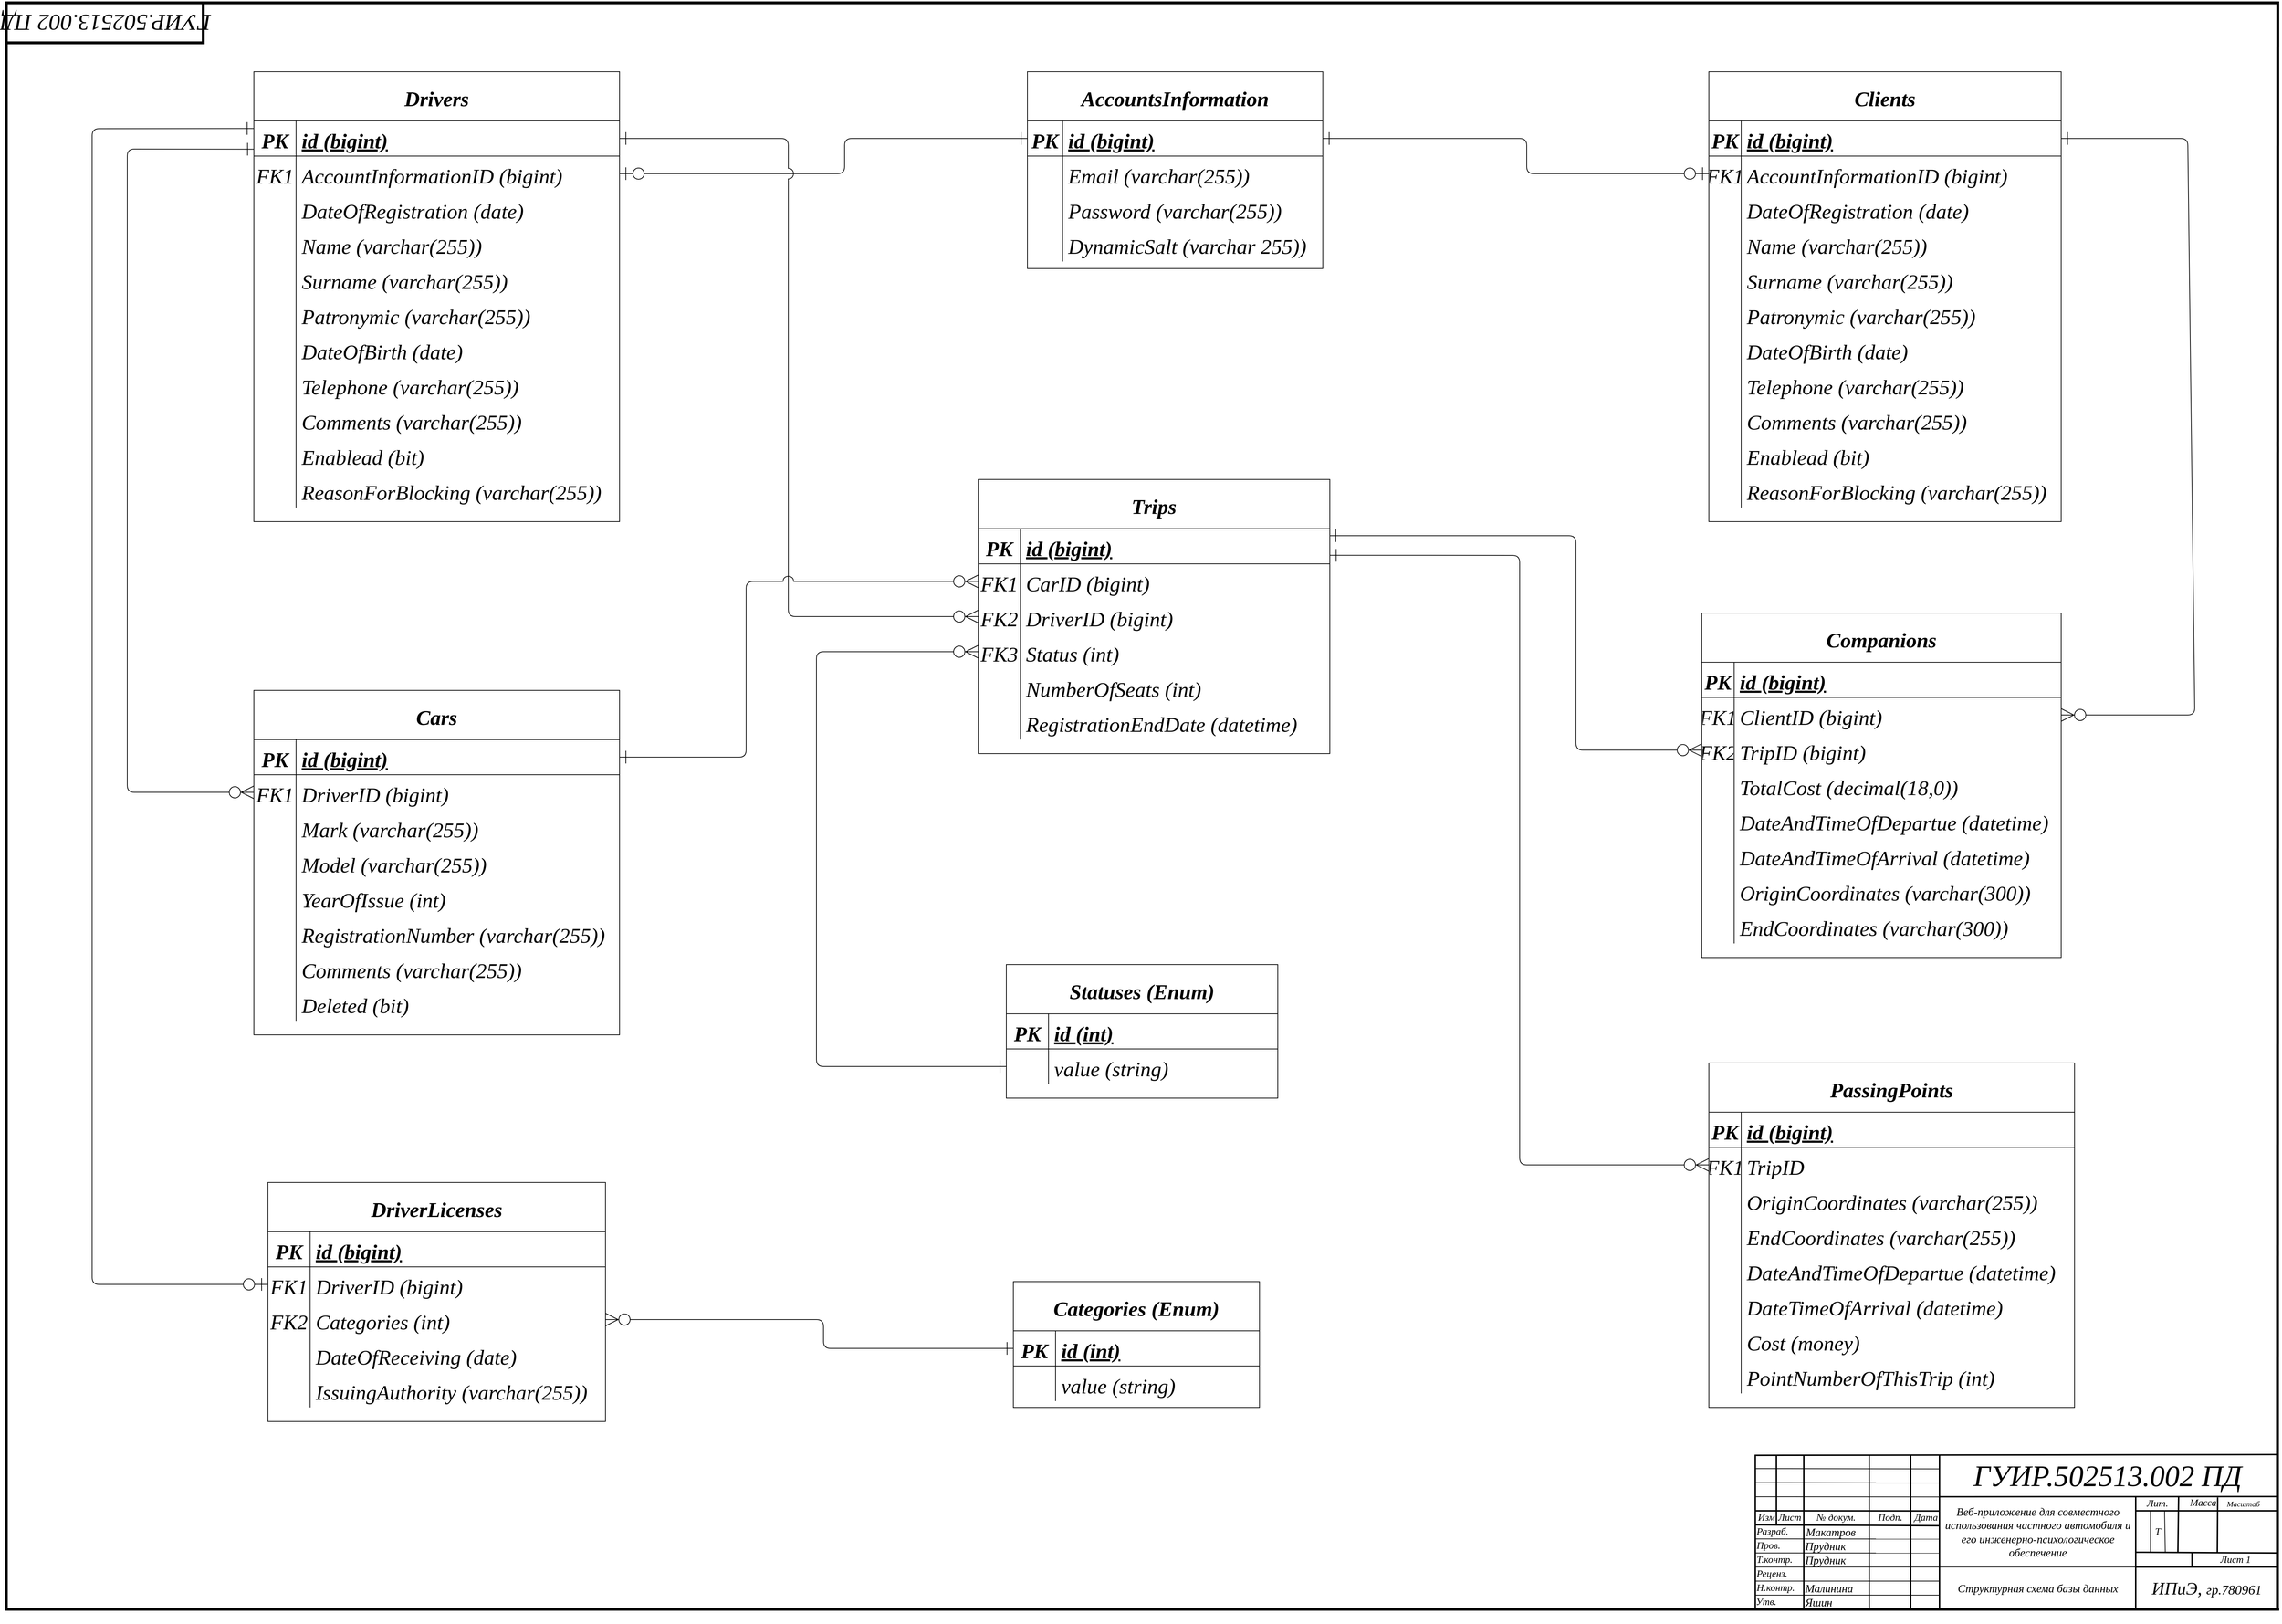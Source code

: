 <mxfile version="13.9.9" type="device"><diagram name="Страница-1" id="Страница-1"><mxGraphModel dx="-3135" dy="95" grid="1" gridSize="10" guides="1" tooltips="1" connect="1" arrows="1" fold="1" page="1" pageScale="1" pageWidth="3300" pageHeight="2339" math="0" shadow="0"><root><mxCell id="0"/><mxCell id="1" value="Блок-схема" parent="0"/><mxCell id="TzERZGq3V9Gm8DZ1mSTX-239" style="vsdxID=5;fillColor=#FFFFFF;gradientColor=none;shape=stencil(dY9ZCoAwDERPk1+JDZ7A5R6C1Ra1lVq329sSXBD8m0neDAlQPqt6kiBw9s72ctONV0AFCKGNkk77oIBKoLy1TnbOLqZhP9WRjGq0a2zYOYcxIfBglyL7itFBm18Uk+wfvXpu+I0G8VzDj7x338vDiL+m8gQ=);strokeColor=#000000;strokeWidth=2;labelBackgroundColor=none;rounded=0;html=1;whiteSpace=wrap;fontStyle=2" vertex="1" parent="1"><mxGeometry x="5821" y="2097" width="741" height="220" as="geometry"/></mxCell><mxCell id="TzERZGq3V9Gm8DZ1mSTX-240" style="vsdxID=6;fillColor=#FFFFFF;gradientColor=none;shape=stencil(pY9LDoAgDERP0z3SIyDeg0SURgWD+Lu9kC78bN3NtG+aKaBanJktSLGkGAa7U5scYA1Sknc2UsoKUAOqLkTbx7D6lv1sClnUFLZy4eCcKAkpzqdrGBzJ/wcr8UKzuJvwE8/dt3Ue8ceoLw==);strokeColor=#000000;strokeWidth=2;labelBackgroundColor=none;rounded=0;html=1;whiteSpace=wrap;fontStyle=2" vertex="1" parent="1"><mxGeometry x="5890" y="2098" width="1" height="218" as="geometry"/></mxCell><mxCell id="TzERZGq3V9Gm8DZ1mSTX-241" style="vsdxID=29;edgeStyle=none;startArrow=none;endArrow=none;startSize=5;endSize=5;strokeWidth=2;strokeColor=#000000;spacingTop=0;spacingBottom=0;spacingLeft=0;spacingRight=0;verticalAlign=middle;html=1;labelBackgroundColor=none;rounded=0;fontStyle=2" edge="1" parent="1"><mxGeometry relative="1" as="geometry"><Array as="points"/><mxPoint x="5851" y="2098" as="sourcePoint"/><mxPoint x="5851" y="2196" as="targetPoint"/></mxGeometry></mxCell><mxCell id="TzERZGq3V9Gm8DZ1mSTX-242" style="vsdxID=18;edgeStyle=none;startArrow=none;endArrow=none;startSize=5;endSize=5;strokeColor=#000000;spacingTop=0;spacingBottom=0;spacingLeft=0;spacingRight=0;verticalAlign=middle;html=1;labelBackgroundColor=none;rounded=0;fontStyle=2" edge="1" parent="1"><mxGeometry relative="1" as="geometry"><Array as="points"/><mxPoint x="6403" y="2177" as="sourcePoint"/><mxPoint x="6404" y="2236" as="targetPoint"/></mxGeometry></mxCell><mxCell id="TzERZGq3V9Gm8DZ1mSTX-243" style="vsdxID=14;edgeStyle=none;startArrow=none;endArrow=none;startSize=5;endSize=5;strokeWidth=2;strokeColor=#000000;spacingTop=0;spacingBottom=0;spacingLeft=0;spacingRight=0;verticalAlign=middle;html=1;labelBackgroundColor=none;rounded=0;fontStyle=2" edge="1" parent="1"><mxGeometry relative="1" as="geometry"><Array as="points"/><mxPoint x="6442" y="2236" as="sourcePoint"/><mxPoint x="6442" y="2256" as="targetPoint"/></mxGeometry></mxCell><mxCell id="TzERZGq3V9Gm8DZ1mSTX-244" style="vsdxID=13;edgeStyle=none;startArrow=none;endArrow=none;startSize=5;endSize=5;strokeWidth=2;strokeColor=#000000;spacingTop=0;spacingBottom=0;spacingLeft=0;spacingRight=0;verticalAlign=middle;html=1;labelBackgroundColor=none;rounded=0;fontStyle=2" edge="1" parent="1"><mxGeometry relative="1" as="geometry"><Array as="points"/><mxPoint x="6363" y="2236" as="sourcePoint"/><mxPoint x="6562" y="2237" as="targetPoint"/></mxGeometry></mxCell><mxCell id="TzERZGq3V9Gm8DZ1mSTX-245" style="vsdxID=12;edgeStyle=none;startArrow=none;endArrow=none;startSize=5;endSize=5;strokeWidth=2;strokeColor=#000000;spacingTop=0;spacingBottom=0;spacingLeft=0;spacingRight=0;verticalAlign=middle;html=1;labelBackgroundColor=none;rounded=0;fontStyle=2" edge="1" parent="1"><mxGeometry relative="1" as="geometry"><Array as="points"/><mxPoint x="6362" y="2157" as="sourcePoint"/><mxPoint x="6362" y="2317" as="targetPoint"/></mxGeometry></mxCell><mxCell id="TzERZGq3V9Gm8DZ1mSTX-246" style="vsdxID=40;edgeStyle=none;startArrow=none;endArrow=none;startSize=5;endSize=5;strokeWidth=2;strokeColor=#000000;spacingTop=0;spacingBottom=0;spacingLeft=0;spacingRight=0;verticalAlign=middle;html=1;labelBackgroundColor=none;rounded=0;fontStyle=2" edge="1" parent="1"><mxGeometry relative="1" as="geometry"><mxPoint as="offset"/><Array as="points"/><mxPoint x="6362" y="2177" as="sourcePoint"/><mxPoint x="6563" y="2177" as="targetPoint"/></mxGeometry></mxCell><mxCell id="TzERZGq3V9Gm8DZ1mSTX-247" style="vsdxID=11;edgeStyle=none;startArrow=none;endArrow=none;startSize=5;endSize=5;strokeWidth=2;strokeColor=#000000;spacingTop=0;spacingBottom=0;spacingLeft=0;spacingRight=0;verticalAlign=middle;html=1;labelBackgroundColor=none;rounded=0;fontStyle=2" edge="1" parent="1"><mxGeometry relative="1" as="geometry"><Array as="points"/><mxPoint x="6363" y="2257" as="sourcePoint"/><mxPoint x="6562" y="2257" as="targetPoint"/></mxGeometry></mxCell><mxCell id="TzERZGq3V9Gm8DZ1mSTX-248" style="vsdxID=9;edgeStyle=none;startArrow=none;endArrow=none;startSize=5;endSize=5;strokeWidth=2;strokeColor=#000000;spacingTop=0;spacingBottom=0;spacingLeft=0;spacingRight=0;verticalAlign=middle;html=1;labelBackgroundColor=none;rounded=0;fontStyle=2" edge="1" parent="1"><mxGeometry relative="1" as="geometry"><Array as="points"/><mxPoint x="6083" y="2098" as="sourcePoint"/><mxPoint x="6083" y="2317" as="targetPoint"/></mxGeometry></mxCell><mxCell id="TzERZGq3V9Gm8DZ1mSTX-249" style="vsdxID=8;edgeStyle=none;startArrow=none;endArrow=none;startSize=5;endSize=5;strokeWidth=2;strokeColor=#000000;spacingTop=0;spacingBottom=0;spacingLeft=0;spacingRight=0;verticalAlign=middle;html=1;labelBackgroundColor=none;rounded=0;fontStyle=2" edge="1" parent="1"><mxGeometry relative="1" as="geometry"><Array as="points"/><mxPoint x="6042" y="2098" as="sourcePoint"/><mxPoint x="6042" y="2317" as="targetPoint"/></mxGeometry></mxCell><mxCell id="TzERZGq3V9Gm8DZ1mSTX-250" style="vsdxID=7;edgeStyle=none;startArrow=none;endArrow=none;startSize=5;endSize=5;strokeWidth=2;strokeColor=#000000;spacingTop=0;spacingBottom=0;spacingLeft=0;spacingRight=0;verticalAlign=middle;html=1;labelBackgroundColor=none;rounded=0;fontStyle=2" edge="1" parent="1"><mxGeometry relative="1" as="geometry"><Array as="points"/><mxPoint x="5983" y="2098" as="sourcePoint"/><mxPoint x="5983" y="2315" as="targetPoint"/></mxGeometry></mxCell><mxCell id="TzERZGq3V9Gm8DZ1mSTX-251" value="&lt;font style=&quot;font-size:14px;font-family:ISOCPEUR;color:#000000;direction:ltr;letter-spacing:0px;line-height:120%;opacity:1&quot;&gt;&lt;span&gt;№ докум.&lt;br&gt;&lt;/span&gt;&lt;/font&gt;" style="verticalAlign=middle;align=center;vsdxID=30;fillColor=none;gradientColor=none;shape=stencil(nZBLDoAgDERP0z3SIyjew0SURgSD+Lu9kMZoXLhwN9O+tukAlrNpJg1SzDH4QW/URgNYgZTkjA4UkwJUgGXng+6DX1zLfmoymdXo17xh5zmRJ6Q42BWCfc2oJfdAr+Yv+AP9Cb7OJ3H/2JG1HNGz/84klThPVCc=);strokeColor=none;labelBackgroundColor=none;rounded=0;html=1;whiteSpace=wrap;fontStyle=2" vertex="1" parent="1"><mxGeometry x="5891" y="2177" width="90" height="20" as="geometry"/></mxCell><mxCell id="TzERZGq3V9Gm8DZ1mSTX-252" value="&lt;p style=&quot;margin-left: 0 ; margin-right: 0 ; margin-top: 0px ; margin-bottom: 0px ; text-indent: 0 ; direction: ltr&quot;&gt;&lt;font style=&quot;font-size: 16px ; font-family: &amp;quot;isocpeur&amp;quot; ; color: #000000 ; direction: ltr ; letter-spacing: 0px ; line-height: 120% ; opacity: 1&quot;&gt;&lt;span&gt;Макатров&lt;br&gt;&lt;/span&gt;&lt;/font&gt;&lt;/p&gt;" style="verticalAlign=middle;align=left;vsdxID=33;fillColor=none;gradientColor=none;shape=stencil(nZBLDoAgDERP0z3SIyjew0SURgSD+Lu9kMZoXLhwN9O+tukAlrNpJg1SzDH4QW/URgNYgZTkjA4UkwJUgGXng+6DX1zLfmoymdXo17xh5zmRJ6Q42BWCfc2oJfdAr+Yv+AP9Cb7OJ3H/2JG1HNGz/84klThPVCc=);strokeColor=none;labelBackgroundColor=none;rounded=0;html=1;whiteSpace=wrap;fontStyle=2" vertex="1" parent="1"><mxGeometry x="5891" y="2197" width="92" height="20" as="geometry"/></mxCell><mxCell id="TzERZGq3V9Gm8DZ1mSTX-253" value="&lt;font style=&quot;font-size:14px;font-family:ISOCPEUR;color:#000000;direction:ltr;letter-spacing:0px;line-height:120%;opacity:1&quot;&gt;&lt;span&gt;Лит.&lt;br&gt;&lt;/span&gt;&lt;/font&gt;" style="verticalAlign=middle;align=center;vsdxID=35;fillColor=none;gradientColor=none;shape=stencil(nZBLDoAgDERP0z3SIyjew0SURgSD+Lu9kMZoXLhwN9O+tukAlrNpJg1SzDH4QW/URgNYgZTkjA4UkwJUgGXng+6DX1zLfmoymdXo17xh5zmRJ6Q42BWCfc2oJfdAr+Yv+AP9Cb7OJ3H/2JG1HNGz/84klThPVCc=);strokeColor=none;labelBackgroundColor=none;rounded=0;html=1;whiteSpace=wrap;fontStyle=2" vertex="1" parent="1"><mxGeometry x="6361" y="2153" width="64" height="28" as="geometry"/></mxCell><mxCell id="TzERZGq3V9Gm8DZ1mSTX-254" value="&lt;p style=&quot;margin-left: 0 ; margin-right: 0 ; margin-top: 0px ; margin-bottom: 0px ; text-indent: 0 ; direction: ltr&quot;&gt;&lt;font style=&quot;font-size: 25px ; font-family: &amp;quot;isocpeur&amp;quot; ; color: #000000 ; direction: ltr ; letter-spacing: 0px ; line-height: 100% ; opacity: 1&quot;&gt;&lt;span&gt;ИПиЭ,&lt;/span&gt;&lt;/font&gt;&lt;font style=&quot;font-size: 25px ; font-family: &amp;quot;isocpeur&amp;quot; ; color: #000000 ; direction: ltr ; letter-spacing: 0px ; line-height: 100% ; opacity: 1&quot;&gt;&lt;span&gt; &lt;/span&gt;&lt;/font&gt;&lt;font style=&quot;font-size: 19px ; font-family: &amp;quot;isocpeur&amp;quot; ; color: #000000 ; direction: ltr ; letter-spacing: 0px ; line-height: 100% ; opacity: 1&quot;&gt;&lt;span&gt;гр.780961&lt;/span&gt;&lt;/font&gt;&lt;font style=&quot;font-size: 25px ; font-family: &amp;quot;isocpeur&amp;quot; ; color: #000000 ; direction: ltr ; letter-spacing: 0px ; line-height: 100% ; opacity: 1&quot;&gt;&lt;span&gt;&lt;br&gt;&lt;/span&gt;&lt;/font&gt;&lt;/p&gt;" style="verticalAlign=middle;align=center;vsdxID=38;fillColor=none;gradientColor=none;shape=stencil(nZBLDoAgDERP0z3SIyjew0SURgSD+Lu9kMZoXLhwN9O+tukAlrNpJg1SzDH4QW/URgNYgZTkjA4UkwJUgGXng+6DX1zLfmoymdXo17xh5zmRJ6Q42BWCfc2oJfdAr+Yv+AP9Cb7OJ3H/2JG1HNGz/84klThPVCc=);strokeColor=none;labelBackgroundColor=none;rounded=0;html=1;whiteSpace=wrap;fontStyle=2" vertex="1" parent="1"><mxGeometry x="6363" y="2257" width="200" height="60" as="geometry"/></mxCell><mxCell id="TzERZGq3V9Gm8DZ1mSTX-255" value="&lt;p style=&quot;margin-left: 0 ; margin-right: 0 ; margin-top: 0px ; margin-bottom: 0px ; text-indent: 0 ; direction: ltr&quot;&gt;&lt;font style=&quot;font-size: 16px ; font-family: &amp;quot;isocpeur&amp;quot; ; color: #000000 ; direction: ltr ; letter-spacing: 0px ; line-height: 120% ; opacity: 1&quot;&gt;&lt;span&gt;Веб-приложение для совместного использования частного автомобиля и его инженерно-психологическое обеспечение&lt;/span&gt;&lt;span&gt;&lt;br&gt;&lt;/span&gt;&lt;/font&gt;&lt;/p&gt;" style="verticalAlign=middle;align=center;vsdxID=39;fillColor=none;gradientColor=none;shape=stencil(nZBLDoAgDERP0z3SIyjew0SURgSD+Lu9kMZoXLhwN9O+tukAlrNpJg1SzDH4QW/URgNYgZTkjA4UkwJUgGXng+6DX1zLfmoymdXo17xh5zmRJ6Q42BWCfc2oJfdAr+Yv+AP9Cb7OJ3H/2JG1HNGz/84klThPVCc=);strokeColor=none;labelBackgroundColor=none;rounded=0;html=1;whiteSpace=wrap;fontStyle=2" vertex="1" parent="1"><mxGeometry x="6081" y="2157" width="284" height="100" as="geometry"/></mxCell><mxCell id="TzERZGq3V9Gm8DZ1mSTX-256" value="&lt;p style=&quot;align:center;margin-left:0;margin-right:0;margin-top:0px;margin-bottom:0px;text-indent:0;valign:middle;direction:ltr;&quot;&gt;&lt;font style=&quot;font-size:14px;font-family:ISOCPEUR;color:#000000;direction:ltr;letter-spacing:0px;line-height:120%;opacity:1&quot;&gt;&lt;span&gt;Подп&lt;/span&gt;&lt;/font&gt;&lt;font style=&quot;font-size:14px;font-family:ISOCPEUR;color:#000000;direction:ltr;letter-spacing:0px;line-height:120%;opacity:1&quot;&gt;&lt;span&gt;.&lt;br&gt;&lt;/span&gt;&lt;/font&gt;&lt;/p&gt;" style="verticalAlign=middle;align=center;vsdxID=41;fillColor=none;gradientColor=none;shape=stencil(nZBLDoAgDERP0z3SIyjew0SURgSD+Lu9kMZoXLhwN9O+tukAlrNpJg1SzDH4QW/URgNYgZTkjA4UkwJUgGXng+6DX1zLfmoymdXo17xh5zmRJ6Q42BWCfc2oJfdAr+Yv+AP9Cb7OJ3H/2JG1HNGz/84klThPVCc=);strokeColor=none;labelBackgroundColor=none;rounded=0;html=1;whiteSpace=wrap;fontStyle=2" vertex="1" parent="1"><mxGeometry x="5981" y="2177" width="64" height="20" as="geometry"/></mxCell><mxCell id="TzERZGq3V9Gm8DZ1mSTX-257" value="&lt;font style=&quot;font-size:14px;font-family:ISOCPEUR;color:#000000;direction:ltr;letter-spacing:0px;line-height:120%;opacity:1&quot;&gt;&lt;span&gt;Дата&lt;br&gt;&lt;/span&gt;&lt;/font&gt;" style="verticalAlign=middle;align=center;vsdxID=42;fillColor=none;gradientColor=none;shape=stencil(nZBLDoAgDERP0z3SIyjew0SURgSD+Lu9kMZoXLhwN9O+tukAlrNpJg1SzDH4QW/URgNYgZTkjA4UkwJUgGXng+6DX1zLfmoymdXo17xh5zmRJ6Q42BWCfc2oJfdAr+Yv+AP9Cb7OJ3H/2JG1HNGz/84klThPVCc=);strokeColor=none;labelBackgroundColor=none;rounded=0;html=1;whiteSpace=wrap;fontStyle=2" vertex="1" parent="1"><mxGeometry x="6039" y="2177" width="50" height="20" as="geometry"/></mxCell><mxCell id="TzERZGq3V9Gm8DZ1mSTX-258" value="&lt;p style=&quot;align:left;margin-left:0;margin-right:0;margin-top:0px;margin-bottom:0px;text-indent:0;valign:middle;direction:ltr;&quot;&gt;&lt;font style=&quot;font-size:16px;font-family:ISOCPEUR;color:#000000;direction:ltr;letter-spacing:0px;line-height:120%;opacity:1&quot;&gt;&lt;span&gt;Яшин&lt;br&gt;&lt;/span&gt;&lt;/font&gt;&lt;/p&gt;" style="verticalAlign=middle;align=left;vsdxID=43;fillColor=none;gradientColor=none;shape=stencil(nZBLDoAgDERP0z3SIyjew0SURgSD+Lu9kMZoXLhwN9O+tukAlrNpJg1SzDH4QW/URgNYgZTkjA4UkwJUgGXng+6DX1zLfmoymdXo17xh5zmRJ6Q42BWCfc2oJfdAr+Yv+AP9Cb7OJ3H/2JG1HNGz/84klThPVCc=);strokeColor=none;labelBackgroundColor=none;rounded=0;html=1;whiteSpace=wrap;fontStyle=2" vertex="1" parent="1"><mxGeometry x="5890" y="2297" width="92" height="20" as="geometry"/></mxCell><mxCell id="TzERZGq3V9Gm8DZ1mSTX-259" style="vsdxID=44;fillColor=#FFFFFF;gradientColor=none;shape=stencil(nY9LDoAgDERP0z3SI/i5B4koRAWC+Lu9NI3xs3Q3075ppoDlbFTQIMWcoh/0ZttkACuQ0jqjo01ZAdaAZeej7qNfXMs+KCJJTX6lCzvnBCWkONgVgn3D6GjdA72Wv+AXmsXdh1957r7d84j/xvoE);strokeColor=#000000;strokeWidth=4;labelBackgroundColor=none;rounded=0;html=1;whiteSpace=wrap;fontStyle=2" vertex="1" parent="1"><mxGeometry x="3334" y="32" width="280" height="57" as="geometry"/></mxCell><mxCell id="TzERZGq3V9Gm8DZ1mSTX-260" value="&lt;p style=&quot;align:center;margin-left:0;margin-right:0;margin-top:0px;margin-bottom:0px;text-indent:0;valign:middle;direction:ltr;&quot;&gt;&lt;font style=&quot;font-size:14px;font-family:ISOCPEUR;color:#000000;direction:ltr;letter-spacing:0px;line-height:120%;opacity:1&quot;&gt;&lt;span&gt;Изм&lt;br&gt;&lt;/span&gt;&lt;/font&gt;&lt;/p&gt;" style="verticalAlign=middle;align=center;vsdxID=48;fillColor=none;gradientColor=none;shape=stencil(nZBLDoAgDERP0z3SIyjew0SURgSD+Lu9kMZoXLhwN9O+tukAlrNpJg1SzDH4QW/URgNYgZTkjA4UkwJUgGXng+6DX1zLfmoymdXo17xh5zmRJ6Q42BWCfc2oJfdAr+Yv+AP9Cb7OJ3H/2JG1HNGz/84klThPVCc=);strokeColor=none;labelBackgroundColor=none;rounded=0;html=1;whiteSpace=wrap;fontStyle=2" vertex="1" parent="1"><mxGeometry x="5816" y="2177" width="42" height="20" as="geometry"/></mxCell><mxCell id="TzERZGq3V9Gm8DZ1mSTX-261" value="&lt;font style=&quot;font-size:14px;font-family:ISOCPEUR;color:#000000;direction:ltr;letter-spacing:0px;line-height:120%;opacity:1&quot;&gt;&lt;span&gt;Лист&lt;br&gt;&lt;/span&gt;&lt;/font&gt;" style="verticalAlign=middle;align=center;vsdxID=49;fillColor=none;gradientColor=none;shape=stencil(nZBLDoAgDERP0z3SIyjew0SURgSD+Lu9kMZoXLhwN9O+tukAlrNpJg1SzDH4QW/URgNYgZTkjA4UkwJUgGXng+6DX1zLfmoymdXo17xh5zmRJ6Q42BWCfc2oJfdAr+Yv+AP9Cb7OJ3H/2JG1HNGz/84klThPVCc=);strokeColor=none;labelBackgroundColor=none;rounded=0;html=1;whiteSpace=wrap;fontStyle=2" vertex="1" parent="1"><mxGeometry x="5845" y="2177" width="50" height="20" as="geometry"/></mxCell><mxCell id="TzERZGq3V9Gm8DZ1mSTX-262" value="&lt;p style=&quot;align:left;margin-left:0;margin-right:0;margin-top:0px;margin-bottom:0px;text-indent:0;valign:middle;direction:ltr;&quot;&gt;&lt;font style=&quot;font-size:14px;font-family:ISOCPEUR;color:#000000;direction:ltr;letter-spacing:0px;line-height:120%;opacity:1&quot;&gt;&lt;span&gt;Пров.&lt;br&gt;&lt;/span&gt;&lt;/font&gt;&lt;/p&gt;" style="verticalAlign=middle;align=left;vsdxID=50;fillColor=none;gradientColor=none;shape=stencil(nZBLDoAgDERP0z3SIyjew0SURgSD+Lu9kMZoXLhwN9O+tukAlrNpJg1SzDH4QW/URgNYgZTkjA4UkwJUgGXng+6DX1zLfmoymdXo17xh5zmRJ6Q42BWCfc2oJfdAr+Yv+AP9Cb7OJ3H/2JG1HNGz/84klThPVCc=);strokeColor=none;labelBackgroundColor=none;rounded=0;html=1;whiteSpace=wrap;fontStyle=2" vertex="1" parent="1"><mxGeometry x="5821" y="2217" width="70" height="20" as="geometry"/></mxCell><mxCell id="TzERZGq3V9Gm8DZ1mSTX-263" value="&lt;p style=&quot;align:left;margin-left:0;margin-right:0;margin-top:0px;margin-bottom:0px;text-indent:0;valign:middle;direction:ltr;&quot;&gt;&lt;font style=&quot;font-size:14px;font-family:ISOCPEUR;color:#000000;direction:ltr;letter-spacing:0px;line-height:120%;opacity:1&quot;&gt;&lt;span&gt;Разраб.&lt;br&gt;&lt;/span&gt;&lt;/font&gt;&lt;/p&gt;" style="verticalAlign=middle;align=left;vsdxID=51;fillColor=none;gradientColor=none;shape=stencil(nZBLDoAgDERP0z3SIyjew0SURgSD+Lu9kMZoXLhwN9O+tukAlrNpJg1SzDH4QW/URgNYgZTkjA4UkwJUgGXng+6DX1zLfmoymdXo17xh5zmRJ6Q42BWCfc2oJfdAr+Yv+AP9Cb7OJ3H/2JG1HNGz/84klThPVCc=);strokeColor=none;labelBackgroundColor=none;rounded=0;html=1;whiteSpace=wrap;fontStyle=2" vertex="1" parent="1"><mxGeometry x="5821" y="2197" width="70" height="20" as="geometry"/></mxCell><mxCell id="TzERZGq3V9Gm8DZ1mSTX-264" value="&lt;p style=&quot;align:left;margin-left:0;margin-right:0;margin-top:0px;margin-bottom:0px;text-indent:0;valign:middle;direction:ltr;&quot;&gt;&lt;font style=&quot;font-size:14px;font-family:ISOCPEUR;color:#000000;direction:ltr;letter-spacing:0px;line-height:120%;opacity:1&quot;&gt;&lt;span&gt;Т.контр&lt;/span&gt;&lt;/font&gt;&lt;font style=&quot;font-size:14px;font-family:ISOCPEUR;color:#000000;direction:ltr;letter-spacing:0px;line-height:120%;opacity:1&quot;&gt;&lt;span&gt;.&lt;br&gt;&lt;/span&gt;&lt;/font&gt;&lt;/p&gt;" style="verticalAlign=middle;align=left;vsdxID=52;fillColor=none;gradientColor=none;shape=stencil(nZBLDoAgDERP0z3SIyjew0SURgSD+Lu9kMZoXLhwN9O+tukAlrNpJg1SzDH4QW/URgNYgZTkjA4UkwJUgGXng+6DX1zLfmoymdXo17xh5zmRJ6Q42BWCfc2oJfdAr+Yv+AP9Cb7OJ3H/2JG1HNGz/84klThPVCc=);strokeColor=none;labelBackgroundColor=none;rounded=0;html=1;whiteSpace=wrap;fontStyle=2" vertex="1" parent="1"><mxGeometry x="5821" y="2237" width="80" height="20" as="geometry"/></mxCell><mxCell id="TzERZGq3V9Gm8DZ1mSTX-265" value="&lt;p style=&quot;align:left;margin-left:0;margin-right:0;margin-top:0px;margin-bottom:0px;text-indent:0;valign:middle;direction:ltr;&quot;&gt;&lt;font style=&quot;font-size:14px;font-family:ISOCPEUR;color:#000000;direction:ltr;letter-spacing:0px;line-height:120%;opacity:1&quot;&gt;&lt;span&gt;Утв.&lt;br&gt;&lt;/span&gt;&lt;/font&gt;&lt;/p&gt;" style="verticalAlign=middle;align=left;vsdxID=53;fillColor=none;gradientColor=none;shape=stencil(nZBLDoAgDERP0z3SIyjew0SURgSD+Lu9kMZoXLhwN9O+tukAlrNpJg1SzDH4QW/URgNYgZTkjA4UkwJUgGXng+6DX1zLfmoymdXo17xh5zmRJ6Q42BWCfc2oJfdAr+Yv+AP9Cb7OJ3H/2JG1HNGz/84klThPVCc=);strokeColor=none;labelBackgroundColor=none;rounded=0;html=1;whiteSpace=wrap;fontStyle=2" vertex="1" parent="1"><mxGeometry x="5820" y="2297" width="70" height="20" as="geometry"/></mxCell><mxCell id="TzERZGq3V9Gm8DZ1mSTX-266" value="&lt;font style=&quot;font-size:14px;font-family:ISOCPEUR;color:#000000;direction:ltr;letter-spacing:0px;line-height:120%;opacity:1&quot;&gt;&lt;span&gt;Т&lt;br&gt;&lt;/span&gt;&lt;/font&gt;" style="verticalAlign=middle;align=center;vsdxID=54;fillColor=none;gradientColor=none;shape=stencil(nZBLDoAgDERP0z3SIyjew0SURgSD+Lu9kMZoXLhwN9O+tukAlrNpJg1SzDH4QW/URgNYgZTkjA4UkwJUgGXng+6DX1zLfmoymdXo17xh5zmRJ6Q42BWCfc2oJfdAr+Yv+AP9Cb7OJ3H/2JG1HNGz/84klThPVCc=);strokeColor=none;spacingTop=-1;spacingBottom=-1;spacingLeft=-1;spacingRight=-1;labelBackgroundColor=none;rounded=0;html=1;whiteSpace=wrap;fontStyle=2" vertex="1" parent="1"><mxGeometry x="6383" y="2177" width="21" height="59" as="geometry"/></mxCell><mxCell id="TzERZGq3V9Gm8DZ1mSTX-267" value="&lt;p style=&quot;align:left;margin-left:0;margin-right:0;margin-top:0px;margin-bottom:0px;text-indent:0;valign:middle;direction:ltr;&quot;&gt;&lt;font style=&quot;font-size:14px;font-family:ISOCPEUR;color:#000000;direction:ltr;letter-spacing:0px;line-height:120%;opacity:1&quot;&gt;&lt;span&gt;Реценз.&lt;br&gt;&lt;/span&gt;&lt;/font&gt;&lt;/p&gt;" style="verticalAlign=middle;align=left;vsdxID=55;fillColor=none;gradientColor=none;shape=stencil(nZBLDoAgDERP0z3SIyjew0SURgSD+Lu9kMZoXLhwN9O+tukAlrNpJg1SzDH4QW/URgNYgZTkjA4UkwJUgGXng+6DX1zLfmoymdXo17xh5zmRJ6Q42BWCfc2oJfdAr+Yv+AP9Cb7OJ3H/2JG1HNGz/84klThPVCc=);strokeColor=none;labelBackgroundColor=none;rounded=0;html=1;whiteSpace=wrap;fontStyle=2" vertex="1" parent="1"><mxGeometry x="5821" y="2257" width="70" height="20" as="geometry"/></mxCell><mxCell id="TzERZGq3V9Gm8DZ1mSTX-268" value="&lt;p style=&quot;margin-left: 0 ; margin-right: 0 ; margin-top: 0px ; margin-bottom: 0px ; text-indent: 0 ; direction: ltr&quot;&gt;&lt;font style=&quot;font-size: 16px ; font-family: &amp;quot;isocpeur&amp;quot; ; color: #000000 ; direction: ltr ; letter-spacing: 0px ; line-height: 120% ; opacity: 1&quot;&gt;&lt;span&gt;Малинина&lt;/span&gt;&lt;/font&gt;&lt;font style=&quot;font-size: 16px ; font-family: &amp;quot;isocpeur&amp;quot; ; color: #000000 ; direction: ltr ; letter-spacing: 0px ; line-height: 120% ; opacity: 1&quot;&gt;&lt;span&gt;&lt;br&gt;&lt;/span&gt;&lt;/font&gt;&lt;/p&gt;" style="verticalAlign=middle;align=left;vsdxID=56;fillColor=none;gradientColor=none;shape=stencil(nZBLDoAgDERP0z3SIyjew0SURgSD+Lu9kMZoXLhwN9O+tukAlrNpJg1SzDH4QW/URgNYgZTkjA4UkwJUgGXng+6DX1zLfmoymdXo17xh5zmRJ6Q42BWCfc2oJfdAr+Yv+AP9Cb7OJ3H/2JG1HNGz/84klThPVCc=);strokeColor=none;labelBackgroundColor=none;rounded=0;html=1;whiteSpace=wrap;fontStyle=2" vertex="1" parent="1"><mxGeometry x="5890" y="2277" width="98" height="20" as="geometry"/></mxCell><mxCell id="TzERZGq3V9Gm8DZ1mSTX-269" value="&lt;font style=&quot;font-size:14px;font-family:ISOCPEUR;color:#000000;direction:ltr;letter-spacing:0px;line-height:120%;opacity:1&quot;&gt;&lt;span&gt;Масса&lt;br&gt;&lt;/span&gt;&lt;/font&gt;" style="verticalAlign=middle;align=center;vsdxID=57;fillColor=none;gradientColor=none;shape=stencil(nZBLDoAgDERP0z3SIyjew0SURgSD+Lu9kMZoXLhwN9O+tukAlrNpJg1SzDH4QW/URgNYgZTkjA4UkwJUgGXng+6DX1zLfmoymdXo17xh5zmRJ6Q42BWCfc2oJfdAr+Yv+AP9Cb7OJ3H/2JG1HNGz/84klThPVCc=);strokeColor=none;labelBackgroundColor=none;rounded=0;html=1;whiteSpace=wrap;fontStyle=2" vertex="1" parent="1"><mxGeometry x="6425" y="2152" width="66" height="28" as="geometry"/></mxCell><mxCell id="TzERZGq3V9Gm8DZ1mSTX-270" value="&lt;font style=&quot;font-size:11px;font-family:ISOCPEUR;color:#000000;direction:ltr;letter-spacing:0px;line-height:120%;opacity:1&quot;&gt;&lt;span&gt;Масштаб&lt;br&gt;&lt;/span&gt;&lt;/font&gt;" style="verticalAlign=middle;align=center;vsdxID=58;fillColor=none;gradientColor=none;shape=stencil(nZBLDoAgDERP0z3SIyjew0SURgSD+Lu9kMZoXLhwN9O+tukAlrNpJg1SzDH4QW/URgNYgZTkjA4UkwJUgGXng+6DX1zLfmoymdXo17xh5zmRJ6Q42BWCfc2oJfdAr+Yv+AP9Cb7OJ3H/2JG1HNGz/84klThPVCc=);strokeColor=none;labelBackgroundColor=none;rounded=0;html=1;whiteSpace=wrap;fontStyle=2" vertex="1" parent="1"><mxGeometry x="6477.5" y="2153" width="74" height="28" as="geometry"/></mxCell><mxCell id="TzERZGq3V9Gm8DZ1mSTX-271" value="&lt;p style=&quot;align:left;margin-left:0;margin-right:0;margin-top:0px;margin-bottom:0px;text-indent:0;valign:middle;direction:ltr;&quot;&gt;&lt;font style=&quot;font-size:14px;font-family:ISOCPEUR;color:#000000;direction:ltr;letter-spacing:0px;line-height:120%;opacity:1&quot;&gt;&lt;span&gt;Н.контр.&lt;br&gt;&lt;/span&gt;&lt;/font&gt;&lt;/p&gt;" style="verticalAlign=middle;align=left;vsdxID=89;fillColor=none;gradientColor=none;shape=stencil(nZBLDoAgDERP0z3SIyjew0SURgSD+Lu9kMZoXLhwN9O+tukAlrNpJg1SzDH4QW/URgNYgZTkjA4UkwJUgGXng+6DX1zLfmoymdXo17xh5zmRJ6Q42BWCfc2oJfdAr+Yv+AP9Cb7OJ3H/2JG1HNGz/84klThPVCc=);strokeColor=none;labelBackgroundColor=none;rounded=0;html=1;whiteSpace=wrap;fontStyle=2" vertex="1" parent="1"><mxGeometry x="5821" y="2277" width="80" height="20" as="geometry"/></mxCell><mxCell id="TzERZGq3V9Gm8DZ1mSTX-272" value="&lt;p style=&quot;margin-left: 0 ; margin-right: 0 ; margin-top: 0px ; margin-bottom: 0px ; text-indent: 0 ; direction: ltr&quot;&gt;&lt;font style=&quot;font-size: 16px ; font-family: &amp;quot;isocpeur&amp;quot; ; color: #000000 ; direction: ltr ; letter-spacing: 0px ; line-height: 120% ; opacity: 1&quot;&gt;&lt;span&gt;Прудник&lt;/span&gt;&lt;/font&gt;&lt;font style=&quot;font-size: 16px ; font-family: &amp;quot;isocpeur&amp;quot; ; color: #000000 ; direction: ltr ; letter-spacing: 0px ; line-height: 120% ; opacity: 1&quot;&gt;&lt;span&gt;&lt;br&gt;&lt;/span&gt;&lt;/font&gt;&lt;/p&gt;" style="verticalAlign=middle;align=left;vsdxID=184;fillColor=none;gradientColor=none;shape=stencil(nZBLDoAgDERP0z3SIyjew0SURgSD+Lu9kMZoXLhwN9O+tukAlrNpJg1SzDH4QW/URgNYgZTkjA4UkwJUgGXng+6DX1zLfmoymdXo17xh5zmRJ6Q42BWCfc2oJfdAr+Yv+AP9Cb7OJ3H/2JG1HNGz/84klThPVCc=);strokeColor=none;labelBackgroundColor=none;rounded=0;html=1;whiteSpace=wrap;fontStyle=2" vertex="1" parent="1"><mxGeometry x="5890" y="2217" width="92" height="20" as="geometry"/></mxCell><mxCell id="TzERZGq3V9Gm8DZ1mSTX-273" value="&lt;p style=&quot;margin-left: 0 ; margin-right: 0 ; margin-top: 0px ; margin-bottom: 0px ; text-indent: 0 ; direction: ltr&quot;&gt;&lt;font style=&quot;font-size: 16px ; font-family: &amp;quot;isocpeur&amp;quot; ; color: #000000 ; direction: ltr ; letter-spacing: 0px ; line-height: 120% ; opacity: 1&quot;&gt;&lt;span&gt;Прудник&lt;/span&gt;&lt;/font&gt;&lt;font style=&quot;font-size: 16px ; font-family: &amp;quot;isocpeur&amp;quot; ; color: #000000 ; direction: ltr ; letter-spacing: 0px ; line-height: 120% ; opacity: 1&quot;&gt;&lt;span&gt;&lt;br&gt;&lt;/span&gt;&lt;/font&gt;&lt;/p&gt;" style="verticalAlign=middle;align=left;vsdxID=185;fillColor=none;gradientColor=none;shape=stencil(nZBLDoAgDERP0z3SIyjew0SURgSD+Lu9kMZoXLhwN9O+tukAlrNpJg1SzDH4QW/URgNYgZTkjA4UkwJUgGXng+6DX1zLfmoymdXo17xh5zmRJ6Q42BWCfc2oJfdAr+Yv+AP9Cb7OJ3H/2JG1HNGz/84klThPVCc=);strokeColor=none;labelBackgroundColor=none;rounded=0;html=1;whiteSpace=wrap;fontStyle=2" vertex="1" parent="1"><mxGeometry x="5890" y="2237" width="92" height="20" as="geometry"/></mxCell><mxCell id="TzERZGq3V9Gm8DZ1mSTX-274" value="&lt;p style=&quot;margin-left: 0 ; margin-right: 0 ; margin-top: 0px ; margin-bottom: 0px ; text-indent: 0 ; direction: ltr&quot;&gt;&lt;font style=&quot;font-size: 42px ; font-family: &amp;quot;isocpeur&amp;quot; ; color: #000000 ; direction: ltr ; letter-spacing: 0px ; line-height: 100% ; opacity: 1&quot;&gt;&lt;span&gt;ГУИР.&lt;/span&gt;&lt;/font&gt;&lt;font style=&quot;font-size: 42px ; font-family: &amp;quot;isocpeur&amp;quot; ; color: #000000 ; direction: ltr ; letter-spacing: 0px ; line-height: 100% ; opacity: 1&quot;&gt;&lt;span&gt;502513&lt;/span&gt;&lt;/font&gt;&lt;font style=&quot;font-size: 42px ; font-family: &amp;quot;isocpeur&amp;quot; ; color: #000000 ; direction: ltr ; letter-spacing: 0px ; line-height: 100% ; opacity: 1&quot;&gt;&lt;span&gt;.&lt;/span&gt;&lt;/font&gt;&lt;font style=&quot;font-size: 42px ; font-family: &amp;quot;isocpeur&amp;quot; ; color: #000000 ; direction: ltr ; letter-spacing: 0px ; line-height: 100% ; opacity: 1&quot;&gt;&lt;span&gt;0&lt;/span&gt;&lt;/font&gt;&lt;font style=&quot;font-size: 42px ; font-family: &amp;quot;isocpeur&amp;quot; ; color: #000000 ; direction: ltr ; letter-spacing: 0px ; line-height: 100% ; opacity: 1&quot;&gt;&lt;span&gt;02&lt;/span&gt;&lt;/font&gt;&lt;font style=&quot;font-size: 42px ; font-family: &amp;quot;isocpeur&amp;quot; ; color: #000000 ; direction: ltr ; letter-spacing: 0px ; line-height: 100% ; opacity: 1&quot;&gt;&lt;span&gt;&amp;nbsp;ПД&lt;/span&gt;&lt;/font&gt;&lt;font style=&quot;font-size: 42px ; font-family: &amp;quot;isocpeur&amp;quot; ; color: #000000 ; direction: ltr ; letter-spacing: 0px ; line-height: 100% ; opacity: 1&quot;&gt;&lt;span&gt;&lt;br&gt;&lt;/span&gt;&lt;/font&gt;&lt;/p&gt;" style="verticalAlign=middle;align=center;vsdxID=310;fillColor=none;gradientColor=none;shape=stencil(nZBLDoAgDERP0z3SIyjew0SURgSD+Lu9kMZoXLhwN9O+tukAlrNpJg1SzDH4QW/URgNYgZTkjA4UkwJUgGXng+6DX1zLfmoymdXo17xh5zmRJ6Q42BWCfc2oJfdAr+Yv+AP9Cb7OJ3H/2JG1HNGz/84klThPVCc=);strokeColor=none;labelBackgroundColor=none;rounded=0;html=1;whiteSpace=wrap;fontStyle=2" vertex="1" parent="1"><mxGeometry x="6082" y="2097" width="480" height="60" as="geometry"/></mxCell><mxCell id="TzERZGq3V9Gm8DZ1mSTX-275" value="&lt;p style=&quot;margin-left: 0 ; margin-right: 0 ; margin-top: 0px ; margin-bottom: 0px ; text-indent: 0 ; direction: ltr&quot;&gt;&lt;font style=&quot;font-size: 33px ; font-family: &amp;quot;isocpeur&amp;quot; ; color: #000000 ; direction: ltr ; letter-spacing: 0px ; line-height: 100% ; opacity: 1&quot;&gt;&lt;span&gt;ГУИР.&lt;/span&gt;&lt;/font&gt;&lt;font style=&quot;font-size: 33px ; font-family: &amp;quot;isocpeur&amp;quot; ; color: #000000 ; direction: ltr ; letter-spacing: 0px ; line-height: 100% ; opacity: 1&quot;&gt;&lt;span&gt;502513&lt;/span&gt;&lt;/font&gt;&lt;font style=&quot;font-size: 33px ; font-family: &amp;quot;isocpeur&amp;quot; ; color: #000000 ; direction: ltr ; letter-spacing: 0px ; line-height: 100% ; opacity: 1&quot;&gt;&lt;span&gt;.002&lt;/span&gt;&lt;/font&gt;&lt;font style=&quot;font-size: 33px ; font-family: &amp;quot;isocpeur&amp;quot; ; color: #000000 ; direction: ltr ; letter-spacing: 0px ; line-height: 100% ; opacity: 1&quot;&gt;&lt;span&gt;&amp;nbsp;ПД&lt;/span&gt;&lt;/font&gt;&lt;font style=&quot;font-size: 33px ; font-family: &amp;quot;isocpeur&amp;quot; ; color: #000000 ; direction: ltr ; letter-spacing: 0px ; line-height: 100% ; opacity: 1&quot;&gt;&lt;span&gt;&lt;br&gt;&lt;/span&gt;&lt;/font&gt;&lt;/p&gt;" style="verticalAlign=middle;align=center;vsdxID=311;rotation=180;fillColor=none;gradientColor=none;shape=stencil(nZBLDoAgDERP0z3SIyjew0SURgSD+Lu9kMZoXLhwN9O+tukAlrNpJg1SzDH4QW/URgNYgZTkjA4UkwJUgGXng+6DX1zLfmoymdXo17xh5zmRJ6Q42BWCfc2oJfdAr+Yv+AP9Cb7OJ3H/2JG1HNGz/84klThPVCc=);strokeColor=none;labelBackgroundColor=none;rounded=0;html=1;whiteSpace=wrap;fontStyle=2" vertex="1" parent="1"><mxGeometry x="3334" y="46" width="282" height="28" as="geometry"/></mxCell><mxCell id="TzERZGq3V9Gm8DZ1mSTX-276" value="&lt;p style=&quot;margin-left: 0 ; margin-right: 0 ; margin-top: 0px ; margin-bottom: 0px ; text-indent: 0 ; direction: ltr&quot;&gt;&lt;font style=&quot;font-size: 16px ; font-family: &amp;quot;isocpeur&amp;quot; ; color: #000000 ; direction: ltr ; letter-spacing: 0px ; line-height: 120% ; opacity: 1&quot;&gt;&lt;span style=&quot;font-family: &amp;quot;isocpeur&amp;quot;&quot;&gt;Структурная схема базы данных&lt;/span&gt;&lt;span&gt;&lt;br&gt;&lt;/span&gt;&lt;/font&gt;&lt;/p&gt;" style="verticalAlign=middle;align=center;vsdxID=488;fillColor=none;gradientColor=none;shape=stencil(nZBLDoAgDERP0z3SIyjew0SURgSD+Lu9kMZoXLhwN9O+tukAlrNpJg1SzDH4QW/URgNYgZTkjA4UkwJUgGXng+6DX1zLfmoymdXo17xh5zmRJ6Q42BWCfc2oJfdAr+Yv+AP9Cb7OJ3H/2JG1HNGz/84klThPVCc=);strokeColor=none;labelBackgroundColor=none;rounded=0;html=1;whiteSpace=wrap;fontStyle=2" vertex="1" parent="1"><mxGeometry x="6081" y="2237" width="284" height="100" as="geometry"/></mxCell><mxCell id="TzERZGq3V9Gm8DZ1mSTX-277" style="fontStyle=2" vertex="1" parent="1"><mxGeometry x="6083" y="2157" as="geometry"/></mxCell><mxCell id="TzERZGq3V9Gm8DZ1mSTX-278" style="fontStyle=2" vertex="1" parent="1"><mxGeometry x="6549.5" y="2158" as="geometry"/></mxCell><mxCell id="TzERZGq3V9Gm8DZ1mSTX-279" style="vsdxID=10;edgeStyle=none;startArrow=none;endArrow=none;startSize=5;endSize=5;strokeWidth=2;strokeColor=#000000;spacingTop=0;spacingBottom=0;spacingLeft=0;spacingRight=0;verticalAlign=middle;html=1;labelBackgroundColor=none;rounded=0;fontStyle=2" edge="1" parent="1" source="TzERZGq3V9Gm8DZ1mSTX-277"><mxGeometry relative="1" as="geometry"><Array as="points"><mxPoint x="6083" y="2157"/><mxPoint x="6562.99" y="2156.74"/></Array><mxPoint x="6563" y="2158" as="targetPoint"/></mxGeometry></mxCell><mxCell id="TzERZGq3V9Gm8DZ1mSTX-280" style="fontStyle=2" vertex="1" parent="1"><mxGeometry x="6423" y="2157" as="geometry"/></mxCell><mxCell id="TzERZGq3V9Gm8DZ1mSTX-281" style="fontStyle=2" vertex="1" parent="1"><mxGeometry x="6422" y="2236" as="geometry"/></mxCell><mxCell id="TzERZGq3V9Gm8DZ1mSTX-282" style="vsdxID=15;edgeStyle=none;startArrow=none;endArrow=none;startSize=5;endSize=5;strokeWidth=2;strokeColor=#000000;spacingTop=0;spacingBottom=0;spacingLeft=0;spacingRight=0;verticalAlign=middle;html=1;labelBackgroundColor=none;rounded=0;fontStyle=2" edge="1" parent="1" source="TzERZGq3V9Gm8DZ1mSTX-280" target="TzERZGq3V9Gm8DZ1mSTX-281"><mxGeometry relative="1" as="geometry"><Array as="points"><mxPoint x="6423" y="2157"/></Array></mxGeometry></mxCell><mxCell id="TzERZGq3V9Gm8DZ1mSTX-283" style="fontStyle=2" vertex="1" parent="1"><mxGeometry x="6083" y="2217" as="geometry"/></mxCell><mxCell id="TzERZGq3V9Gm8DZ1mSTX-284" style="vsdxID=28;edgeStyle=none;startArrow=none;endArrow=none;startSize=5;endSize=5;strokeColor=#000000;spacingTop=0;spacingBottom=0;spacingLeft=0;spacingRight=0;verticalAlign=middle;html=1;labelBackgroundColor=none;rounded=0;fontStyle=2" edge="1" parent="1" source="TzERZGq3V9Gm8DZ1mSTX-239" target="TzERZGq3V9Gm8DZ1mSTX-283"><mxGeometry relative="1" as="geometry"><Array as="points"><mxPoint x="5821" y="2217"/><mxPoint x="6083" y="2217.16"/></Array></mxGeometry></mxCell><mxCell id="TzERZGq3V9Gm8DZ1mSTX-285" style="fontStyle=2" vertex="1" parent="1"><mxGeometry x="6083" y="2177" as="geometry"/></mxCell><mxCell id="TzERZGq3V9Gm8DZ1mSTX-286" style="vsdxID=27;edgeStyle=none;startArrow=none;endArrow=none;startSize=5;endSize=5;strokeWidth=2;strokeColor=#000000;spacingTop=0;spacingBottom=0;spacingLeft=0;spacingRight=0;verticalAlign=middle;html=1;labelBackgroundColor=none;rounded=0;fontStyle=2" edge="1" parent="1" source="TzERZGq3V9Gm8DZ1mSTX-239" target="TzERZGq3V9Gm8DZ1mSTX-285"><mxGeometry relative="1" as="geometry"><Array as="points"><mxPoint x="5821" y="2177"/><mxPoint x="6083" y="2177.23"/></Array></mxGeometry></mxCell><mxCell id="TzERZGq3V9Gm8DZ1mSTX-287" style="fontStyle=2" vertex="1" parent="1"><mxGeometry x="6083" y="2117" as="geometry"/></mxCell><mxCell id="TzERZGq3V9Gm8DZ1mSTX-288" style="vsdxID=26;edgeStyle=none;startArrow=none;endArrow=none;startSize=5;endSize=5;strokeColor=#000000;spacingTop=0;spacingBottom=0;spacingLeft=0;spacingRight=0;verticalAlign=middle;html=1;labelBackgroundColor=none;rounded=0;fontStyle=2" edge="1" parent="1" source="TzERZGq3V9Gm8DZ1mSTX-239" target="TzERZGq3V9Gm8DZ1mSTX-287"><mxGeometry relative="1" as="geometry"><Array as="points"><mxPoint x="5821" y="2117"/><mxPoint x="6083" y="2117.32"/></Array></mxGeometry></mxCell><mxCell id="TzERZGq3V9Gm8DZ1mSTX-289" style="fontStyle=2" vertex="1" parent="1"><mxGeometry x="6083" y="2137" as="geometry"/></mxCell><mxCell id="TzERZGq3V9Gm8DZ1mSTX-290" style="vsdxID=25;edgeStyle=none;startArrow=none;endArrow=none;startSize=5;endSize=5;strokeColor=#000000;spacingTop=0;spacingBottom=0;spacingLeft=0;spacingRight=0;verticalAlign=middle;html=1;labelBackgroundColor=none;rounded=0;fontStyle=2" edge="1" parent="1" source="TzERZGq3V9Gm8DZ1mSTX-239" target="TzERZGq3V9Gm8DZ1mSTX-289"><mxGeometry relative="1" as="geometry"><Array as="points"><mxPoint x="5821" y="2137"/><mxPoint x="6083" y="2137.29"/></Array></mxGeometry></mxCell><mxCell id="TzERZGq3V9Gm8DZ1mSTX-291" style="fontStyle=2" vertex="1" parent="1"><mxGeometry x="6083" y="2157" as="geometry"/></mxCell><mxCell id="TzERZGq3V9Gm8DZ1mSTX-292" style="vsdxID=24;edgeStyle=none;startArrow=none;endArrow=none;startSize=5;endSize=5;strokeColor=#000000;spacingTop=0;spacingBottom=0;spacingLeft=0;spacingRight=0;verticalAlign=middle;html=1;labelBackgroundColor=none;rounded=0;fontStyle=2" edge="1" parent="1" source="TzERZGq3V9Gm8DZ1mSTX-239" target="TzERZGq3V9Gm8DZ1mSTX-291"><mxGeometry relative="1" as="geometry"><Array as="points"><mxPoint x="5821" y="2157"/><mxPoint x="6083" y="2157.26"/></Array></mxGeometry></mxCell><mxCell id="TzERZGq3V9Gm8DZ1mSTX-293" style="fontStyle=2" vertex="1" parent="1"><mxGeometry x="6083" y="2198" as="geometry"/></mxCell><mxCell id="TzERZGq3V9Gm8DZ1mSTX-294" style="vsdxID=23;edgeStyle=none;startArrow=none;endArrow=none;startSize=5;endSize=5;strokeWidth=2;strokeColor=#000000;spacingTop=0;spacingBottom=0;spacingLeft=0;spacingRight=0;verticalAlign=middle;html=1;labelBackgroundColor=none;rounded=0;fontStyle=2" edge="1" parent="1" source="TzERZGq3V9Gm8DZ1mSTX-239" target="TzERZGq3V9Gm8DZ1mSTX-293"><mxGeometry relative="1" as="geometry"><Array as="points"><mxPoint x="5821" y="2197"/><mxPoint x="6083" y="2198.19"/></Array></mxGeometry></mxCell><mxCell id="TzERZGq3V9Gm8DZ1mSTX-295" style="fontStyle=2" vertex="1" parent="1"><mxGeometry x="6083" y="2237" as="geometry"/></mxCell><mxCell id="TzERZGq3V9Gm8DZ1mSTX-296" style="vsdxID=22;edgeStyle=none;startArrow=none;endArrow=none;startSize=5;endSize=5;strokeColor=#000000;spacingTop=0;spacingBottom=0;spacingLeft=0;spacingRight=0;verticalAlign=middle;html=1;labelBackgroundColor=none;rounded=0;fontStyle=2" edge="1" parent="1" source="TzERZGq3V9Gm8DZ1mSTX-239" target="TzERZGq3V9Gm8DZ1mSTX-295"><mxGeometry relative="1" as="geometry"><Array as="points"><mxPoint x="5821" y="2237"/><mxPoint x="6083" y="2237.13"/></Array></mxGeometry></mxCell><mxCell id="TzERZGq3V9Gm8DZ1mSTX-297" style="fontStyle=2" vertex="1" parent="1"><mxGeometry x="6367" y="2257" as="geometry"/></mxCell><mxCell id="TzERZGq3V9Gm8DZ1mSTX-298" style="vsdxID=21;edgeStyle=none;startArrow=none;endArrow=none;startSize=5;endSize=5;strokeColor=#000000;spacingTop=0;spacingBottom=0;spacingLeft=0;spacingRight=0;verticalAlign=middle;html=1;labelBackgroundColor=none;rounded=0;exitX=0;exitY=0.727;exitDx=0;exitDy=0;exitPerimeter=0;fontStyle=2" edge="1" parent="1" source="TzERZGq3V9Gm8DZ1mSTX-239" target="TzERZGq3V9Gm8DZ1mSTX-297"><mxGeometry relative="1" as="geometry"><mxPoint as="offset"/><Array as="points"/></mxGeometry></mxCell><mxCell id="TzERZGq3V9Gm8DZ1mSTX-299" style="fontStyle=2" vertex="1" parent="1"><mxGeometry x="6083" y="2277" as="geometry"/></mxCell><mxCell id="TzERZGq3V9Gm8DZ1mSTX-300" style="vsdxID=20;edgeStyle=none;startArrow=none;endArrow=none;startSize=5;endSize=5;strokeColor=#000000;spacingTop=0;spacingBottom=0;spacingLeft=0;spacingRight=0;verticalAlign=middle;html=1;labelBackgroundColor=none;rounded=0;fontStyle=2" edge="1" parent="1" source="TzERZGq3V9Gm8DZ1mSTX-239" target="TzERZGq3V9Gm8DZ1mSTX-299"><mxGeometry relative="1" as="geometry"><Array as="points"><mxPoint x="5821" y="2277"/><mxPoint x="6083" y="2277.06"/></Array></mxGeometry></mxCell><mxCell id="TzERZGq3V9Gm8DZ1mSTX-301" style="fontStyle=2" vertex="1" parent="1"><mxGeometry x="6478.5" y="2158" as="geometry"/></mxCell><mxCell id="TzERZGq3V9Gm8DZ1mSTX-302" style="fontStyle=2" vertex="1" parent="1"><mxGeometry x="6477.5" y="2238" as="geometry"/></mxCell><mxCell id="TzERZGq3V9Gm8DZ1mSTX-303" style="vsdxID=16;edgeStyle=none;startArrow=none;endArrow=none;startSize=5;endSize=5;strokeWidth=2;strokeColor=#000000;spacingTop=0;spacingBottom=0;spacingLeft=0;spacingRight=0;verticalAlign=middle;html=1;labelBackgroundColor=none;rounded=0;fontStyle=2" edge="1" parent="1" source="TzERZGq3V9Gm8DZ1mSTX-301"><mxGeometry relative="1" as="geometry"><Array as="points"><mxPoint x="6478.5" y="2158"/></Array><mxPoint x="6478" y="2237" as="targetPoint"/></mxGeometry></mxCell><mxCell id="TzERZGq3V9Gm8DZ1mSTX-304" style="fontStyle=2" vertex="1" parent="1"><mxGeometry x="6383" y="2177" as="geometry"/></mxCell><mxCell id="TzERZGq3V9Gm8DZ1mSTX-305" style="fontStyle=2" vertex="1" parent="1"><mxGeometry x="6382" y="2236" as="geometry"/></mxCell><mxCell id="TzERZGq3V9Gm8DZ1mSTX-306" style="vsdxID=17;edgeStyle=none;startArrow=none;endArrow=none;startSize=5;endSize=5;strokeColor=#000000;spacingTop=0;spacingBottom=0;spacingLeft=0;spacingRight=0;verticalAlign=middle;html=1;labelBackgroundColor=none;rounded=0;fontStyle=2" edge="1" parent="1" source="TzERZGq3V9Gm8DZ1mSTX-304" target="TzERZGq3V9Gm8DZ1mSTX-305"><mxGeometry relative="1" as="geometry"><Array as="points"><mxPoint x="6383" y="2177"/><mxPoint x="6383" y="2236.18"/></Array></mxGeometry></mxCell><mxCell id="TzERZGq3V9Gm8DZ1mSTX-307" style="fontStyle=2" vertex="1" parent="1"><mxGeometry x="6083" y="2297" as="geometry"/></mxCell><mxCell id="TzERZGq3V9Gm8DZ1mSTX-308" style="vsdxID=19;edgeStyle=none;startArrow=none;endArrow=none;startSize=5;endSize=5;strokeColor=#000000;spacingTop=0;spacingBottom=0;spacingLeft=0;spacingRight=0;verticalAlign=middle;html=1;labelBackgroundColor=none;rounded=0;fontStyle=2" edge="1" parent="1" source="TzERZGq3V9Gm8DZ1mSTX-239" target="TzERZGq3V9Gm8DZ1mSTX-307"><mxGeometry relative="1" as="geometry"><Array as="points"><mxPoint x="5821" y="2297"/><mxPoint x="6083" y="2297.03"/></Array></mxGeometry></mxCell><mxCell id="TzERZGq3V9Gm8DZ1mSTX-309" style="vsdxID=1;edgeStyle=none;startArrow=none;endArrow=none;startSize=5;endSize=5;strokeWidth=4;strokeColor=#000000;spacingTop=0;spacingBottom=0;spacingLeft=0;spacingRight=0;verticalAlign=middle;html=1;labelBackgroundColor=none;rounded=0;fontStyle=2" edge="1" parent="1"><mxGeometry relative="1" as="geometry"><Array as="points"/><mxPoint x="3334.0" y="32.0" as="sourcePoint"/><mxPoint x="6563" y="32.0" as="targetPoint"/></mxGeometry></mxCell><mxCell id="TzERZGq3V9Gm8DZ1mSTX-310" style="vsdxID=2;edgeStyle=none;startArrow=none;endArrow=none;startSize=5;endSize=5;strokeWidth=4;strokeColor=#000000;spacingTop=0;spacingBottom=0;spacingLeft=0;spacingRight=0;verticalAlign=middle;html=1;labelBackgroundColor=none;rounded=0;fontStyle=2" edge="1" parent="1"><mxGeometry relative="1" as="geometry"><Array as="points"/><mxPoint x="3334.0" y="30" as="sourcePoint"/><mxPoint x="3334.0" y="2319.0" as="targetPoint"/></mxGeometry></mxCell><mxCell id="TzERZGq3V9Gm8DZ1mSTX-311" style="vsdxID=3;edgeStyle=none;startArrow=none;endArrow=none;startSize=5;endSize=5;strokeWidth=4;strokeColor=#000000;spacingTop=0;spacingBottom=0;spacingLeft=0;spacingRight=0;verticalAlign=middle;html=1;labelBackgroundColor=none;rounded=0;fontStyle=2" edge="1" parent="1"><mxGeometry relative="1" as="geometry"><Array as="points"/><mxPoint x="3333.0" y="2317.17" as="sourcePoint"/><mxPoint x="6566" y="2317.17" as="targetPoint"/></mxGeometry></mxCell><mxCell id="TzERZGq3V9Gm8DZ1mSTX-312" style="vsdxID=4;edgeStyle=none;startArrow=none;endArrow=none;startSize=5;endSize=5;strokeWidth=4;strokeColor=#000000;spacingTop=0;spacingBottom=0;spacingLeft=0;spacingRight=0;verticalAlign=middle;html=1;labelBackgroundColor=none;rounded=0;fontStyle=2" edge="1" parent="1"><mxGeometry relative="1" as="geometry"><Array as="points"/><mxPoint x="6564" y="30" as="sourcePoint"/><mxPoint x="6563.5" y="2318" as="targetPoint"/></mxGeometry></mxCell><mxCell id="TzERZGq3V9Gm8DZ1mSTX-313" value="&lt;p style=&quot;margin-left: 0 ; margin-right: 0 ; margin-top: 0px ; margin-bottom: 0px ; text-indent: 0 ; direction: ltr&quot;&gt;&lt;font style=&quot;font-size: 14px ; font-family: &amp;quot;isocpeur&amp;quot; ; direction: ltr ; letter-spacing: 0px ; line-height: 120% ; opacity: 1&quot;&gt;&lt;span&gt;Лист 1&lt;/span&gt;&lt;/font&gt;&lt;font style=&quot;font-size: 14px ; font-family: &amp;quot;isocpeur&amp;quot; ; direction: ltr ; letter-spacing: 0px ; line-height: 120% ; opacity: 1&quot;&gt;&lt;span&gt;&lt;br&gt;&lt;/span&gt;&lt;/font&gt;&lt;/p&gt;" style="verticalAlign=middle;align=center;vsdxID=47;fillColor=none;gradientColor=none;shape=stencil(nZBLDoAgDERP0z3SIyjew0SURgSD+Lu9kMZoXLhwN9O+tukAlrNpJg1SzDH4QW/URgNYgZTkjA4UkwJUgGXng+6DX1zLfmoymdXo17xh5zmRJ6Q42BWCfc2oJfdAr+Yv+AP9Cb7OJ3H/2JG1HNGz/84klThPVCc=);strokeColor=none;labelBackgroundColor=none;rounded=0;html=1;whiteSpace=wrap;fontStyle=2" vertex="1" parent="1"><mxGeometry x="6446" y="2237" width="116" height="20" as="geometry"/></mxCell><mxCell id="TzERZGq3V9Gm8DZ1mSTX-314" value="Cars" style="shape=table;startSize=70;container=1;collapsible=1;childLayout=tableLayout;fixedRows=1;rowLines=0;fontStyle=3;align=center;resizeLast=1;fontFamily=ISOCPEUR;fontSize=30;" vertex="1" parent="1"><mxGeometry x="3686" y="1010" width="520" height="490" as="geometry"/></mxCell><mxCell id="TzERZGq3V9Gm8DZ1mSTX-315" value="" style="shape=partialRectangle;collapsible=0;dropTarget=0;pointerEvents=0;fillColor=none;points=[[0,0.5],[1,0.5]];portConstraint=eastwest;top=0;left=0;right=0;bottom=1;fontFamily=ISOCPEUR;fontSize=30;fontStyle=2" vertex="1" parent="TzERZGq3V9Gm8DZ1mSTX-314"><mxGeometry y="70" width="520" height="50" as="geometry"/></mxCell><mxCell id="TzERZGq3V9Gm8DZ1mSTX-316" value="PK" style="shape=partialRectangle;overflow=hidden;connectable=0;fillColor=none;top=0;left=0;bottom=0;right=0;fontStyle=3;fontFamily=ISOCPEUR;fontSize=30;" vertex="1" parent="TzERZGq3V9Gm8DZ1mSTX-315"><mxGeometry width="60" height="50" as="geometry"/></mxCell><mxCell id="TzERZGq3V9Gm8DZ1mSTX-317" value="id (bigint)" style="shape=partialRectangle;overflow=hidden;connectable=0;fillColor=none;top=0;left=0;bottom=0;right=0;align=left;spacingLeft=6;fontStyle=7;fontFamily=ISOCPEUR;fontSize=30;" vertex="1" parent="TzERZGq3V9Gm8DZ1mSTX-315"><mxGeometry x="60" width="460" height="50" as="geometry"/></mxCell><mxCell id="TzERZGq3V9Gm8DZ1mSTX-318" value="" style="shape=partialRectangle;collapsible=0;dropTarget=0;pointerEvents=0;fillColor=none;points=[[0,0.5],[1,0.5]];portConstraint=eastwest;top=0;left=0;right=0;bottom=0;fontFamily=ISOCPEUR;fontSize=30;fontStyle=2" vertex="1" parent="TzERZGq3V9Gm8DZ1mSTX-314"><mxGeometry y="120" width="520" height="50" as="geometry"/></mxCell><mxCell id="TzERZGq3V9Gm8DZ1mSTX-319" value="FK1" style="shape=partialRectangle;overflow=hidden;connectable=0;fillColor=none;top=0;left=0;bottom=0;right=0;fontFamily=ISOCPEUR;fontSize=30;fontStyle=2" vertex="1" parent="TzERZGq3V9Gm8DZ1mSTX-318"><mxGeometry width="60" height="50" as="geometry"/></mxCell><mxCell id="TzERZGq3V9Gm8DZ1mSTX-320" value="DriverID (bigint)" style="shape=partialRectangle;overflow=hidden;connectable=0;fillColor=none;top=0;left=0;bottom=0;right=0;align=left;spacingLeft=6;fontFamily=ISOCPEUR;fontSize=30;fontStyle=2" vertex="1" parent="TzERZGq3V9Gm8DZ1mSTX-318"><mxGeometry x="60" width="460" height="50" as="geometry"/></mxCell><mxCell id="TzERZGq3V9Gm8DZ1mSTX-321" value="" style="shape=partialRectangle;collapsible=0;dropTarget=0;pointerEvents=0;fillColor=none;points=[[0,0.5],[1,0.5]];portConstraint=eastwest;top=0;left=0;right=0;bottom=0;fontFamily=ISOCPEUR;fontSize=30;fontStyle=2" vertex="1" parent="TzERZGq3V9Gm8DZ1mSTX-314"><mxGeometry y="170" width="520" height="50" as="geometry"/></mxCell><mxCell id="TzERZGq3V9Gm8DZ1mSTX-322" value="" style="shape=partialRectangle;overflow=hidden;connectable=0;fillColor=none;top=0;left=0;bottom=0;right=0;fontFamily=ISOCPEUR;fontSize=30;fontStyle=2" vertex="1" parent="TzERZGq3V9Gm8DZ1mSTX-321"><mxGeometry width="60" height="50" as="geometry"/></mxCell><mxCell id="TzERZGq3V9Gm8DZ1mSTX-323" value="Mark (varchar(255))" style="shape=partialRectangle;overflow=hidden;connectable=0;fillColor=none;top=0;left=0;bottom=0;right=0;align=left;spacingLeft=6;fontFamily=ISOCPEUR;fontSize=30;fontStyle=2" vertex="1" parent="TzERZGq3V9Gm8DZ1mSTX-321"><mxGeometry x="60" width="460" height="50" as="geometry"/></mxCell><mxCell id="TzERZGq3V9Gm8DZ1mSTX-324" style="shape=partialRectangle;collapsible=0;dropTarget=0;pointerEvents=0;fillColor=none;points=[[0,0.5],[1,0.5]];portConstraint=eastwest;top=0;left=0;right=0;bottom=0;fontFamily=ISOCPEUR;fontSize=30;fontStyle=2" vertex="1" parent="TzERZGq3V9Gm8DZ1mSTX-314"><mxGeometry y="220" width="520" height="50" as="geometry"/></mxCell><mxCell id="TzERZGq3V9Gm8DZ1mSTX-325" style="shape=partialRectangle;overflow=hidden;connectable=0;fillColor=none;top=0;left=0;bottom=0;right=0;fontFamily=ISOCPEUR;fontSize=30;fontStyle=2" vertex="1" parent="TzERZGq3V9Gm8DZ1mSTX-324"><mxGeometry width="60" height="50" as="geometry"/></mxCell><mxCell id="TzERZGq3V9Gm8DZ1mSTX-326" value="Model (varchar(255))" style="shape=partialRectangle;overflow=hidden;connectable=0;fillColor=none;top=0;left=0;bottom=0;right=0;align=left;spacingLeft=6;fontFamily=ISOCPEUR;fontSize=30;fontStyle=2" vertex="1" parent="TzERZGq3V9Gm8DZ1mSTX-324"><mxGeometry x="60" width="460" height="50" as="geometry"/></mxCell><mxCell id="TzERZGq3V9Gm8DZ1mSTX-327" style="shape=partialRectangle;collapsible=0;dropTarget=0;pointerEvents=0;fillColor=none;points=[[0,0.5],[1,0.5]];portConstraint=eastwest;top=0;left=0;right=0;bottom=0;fontFamily=ISOCPEUR;fontSize=30;fontStyle=2" vertex="1" parent="TzERZGq3V9Gm8DZ1mSTX-314"><mxGeometry y="270" width="520" height="50" as="geometry"/></mxCell><mxCell id="TzERZGq3V9Gm8DZ1mSTX-328" style="shape=partialRectangle;overflow=hidden;connectable=0;fillColor=none;top=0;left=0;bottom=0;right=0;fontFamily=ISOCPEUR;fontSize=30;fontStyle=2" vertex="1" parent="TzERZGq3V9Gm8DZ1mSTX-327"><mxGeometry width="60" height="50" as="geometry"/></mxCell><mxCell id="TzERZGq3V9Gm8DZ1mSTX-329" value="YearOfIssue (int)" style="shape=partialRectangle;overflow=hidden;connectable=0;fillColor=none;top=0;left=0;bottom=0;right=0;align=left;spacingLeft=6;fontFamily=ISOCPEUR;fontSize=30;fontStyle=2" vertex="1" parent="TzERZGq3V9Gm8DZ1mSTX-327"><mxGeometry x="60" width="460" height="50" as="geometry"/></mxCell><mxCell id="TzERZGq3V9Gm8DZ1mSTX-330" style="shape=partialRectangle;collapsible=0;dropTarget=0;pointerEvents=0;fillColor=none;points=[[0,0.5],[1,0.5]];portConstraint=eastwest;top=0;left=0;right=0;bottom=0;fontFamily=ISOCPEUR;fontSize=30;fontStyle=2" vertex="1" parent="TzERZGq3V9Gm8DZ1mSTX-314"><mxGeometry y="320" width="520" height="50" as="geometry"/></mxCell><mxCell id="TzERZGq3V9Gm8DZ1mSTX-331" style="shape=partialRectangle;overflow=hidden;connectable=0;fillColor=none;top=0;left=0;bottom=0;right=0;fontFamily=ISOCPEUR;fontSize=30;fontStyle=2" vertex="1" parent="TzERZGq3V9Gm8DZ1mSTX-330"><mxGeometry width="60" height="50" as="geometry"/></mxCell><mxCell id="TzERZGq3V9Gm8DZ1mSTX-332" value="RegistrationNumber (varchar(255))" style="shape=partialRectangle;overflow=hidden;connectable=0;fillColor=none;top=0;left=0;bottom=0;right=0;align=left;spacingLeft=6;fontFamily=ISOCPEUR;fontSize=30;fontStyle=2" vertex="1" parent="TzERZGq3V9Gm8DZ1mSTX-330"><mxGeometry x="60" width="460" height="50" as="geometry"/></mxCell><mxCell id="TzERZGq3V9Gm8DZ1mSTX-333" style="shape=partialRectangle;collapsible=0;dropTarget=0;pointerEvents=0;fillColor=none;points=[[0,0.5],[1,0.5]];portConstraint=eastwest;top=0;left=0;right=0;bottom=0;fontFamily=ISOCPEUR;fontSize=30;fontStyle=2" vertex="1" parent="TzERZGq3V9Gm8DZ1mSTX-314"><mxGeometry y="370" width="520" height="50" as="geometry"/></mxCell><mxCell id="TzERZGq3V9Gm8DZ1mSTX-334" style="shape=partialRectangle;overflow=hidden;connectable=0;fillColor=none;top=0;left=0;bottom=0;right=0;fontFamily=ISOCPEUR;fontSize=30;fontStyle=2" vertex="1" parent="TzERZGq3V9Gm8DZ1mSTX-333"><mxGeometry width="60" height="50" as="geometry"/></mxCell><mxCell id="TzERZGq3V9Gm8DZ1mSTX-335" value="Comments (varchar(255))" style="shape=partialRectangle;overflow=hidden;connectable=0;fillColor=none;top=0;left=0;bottom=0;right=0;align=left;spacingLeft=6;fontFamily=ISOCPEUR;fontSize=30;fontStyle=2" vertex="1" parent="TzERZGq3V9Gm8DZ1mSTX-333"><mxGeometry x="60" width="460" height="50" as="geometry"/></mxCell><mxCell id="TzERZGq3V9Gm8DZ1mSTX-336" style="shape=partialRectangle;collapsible=0;dropTarget=0;pointerEvents=0;fillColor=none;points=[[0,0.5],[1,0.5]];portConstraint=eastwest;top=0;left=0;right=0;bottom=0;fontFamily=ISOCPEUR;fontSize=30;fontStyle=2" vertex="1" parent="TzERZGq3V9Gm8DZ1mSTX-314"><mxGeometry y="420" width="520" height="50" as="geometry"/></mxCell><mxCell id="TzERZGq3V9Gm8DZ1mSTX-337" style="shape=partialRectangle;overflow=hidden;connectable=0;fillColor=none;top=0;left=0;bottom=0;right=0;fontFamily=ISOCPEUR;fontSize=30;fontStyle=2" vertex="1" parent="TzERZGq3V9Gm8DZ1mSTX-336"><mxGeometry width="60" height="50" as="geometry"/></mxCell><mxCell id="TzERZGq3V9Gm8DZ1mSTX-338" value="Deleted (bit)" style="shape=partialRectangle;overflow=hidden;connectable=0;fillColor=none;top=0;left=0;bottom=0;right=0;align=left;spacingLeft=6;fontFamily=ISOCPEUR;fontSize=30;fontStyle=2" vertex="1" parent="TzERZGq3V9Gm8DZ1mSTX-336"><mxGeometry x="60" width="460" height="50" as="geometry"/></mxCell><mxCell id="TzERZGq3V9Gm8DZ1mSTX-339" value="Clients" style="shape=table;startSize=70;container=1;collapsible=1;childLayout=tableLayout;fixedRows=1;rowLines=0;fontStyle=3;align=center;resizeLast=1;fontFamily=ISOCPEUR;fontSize=30;" vertex="1" parent="1"><mxGeometry x="5755" y="130" width="501.0" height="640" as="geometry"/></mxCell><mxCell id="TzERZGq3V9Gm8DZ1mSTX-340" value="" style="shape=partialRectangle;collapsible=0;dropTarget=0;pointerEvents=0;fillColor=none;points=[[0,0.5],[1,0.5]];portConstraint=eastwest;top=0;left=0;right=0;bottom=1;fontFamily=ISOCPEUR;fontSize=30;fontStyle=2" vertex="1" parent="TzERZGq3V9Gm8DZ1mSTX-339"><mxGeometry y="70" width="501.0" height="50" as="geometry"/></mxCell><mxCell id="TzERZGq3V9Gm8DZ1mSTX-341" value="PK" style="shape=partialRectangle;overflow=hidden;connectable=0;fillColor=none;top=0;left=0;bottom=0;right=0;fontStyle=3;fontFamily=ISOCPEUR;fontSize=30;" vertex="1" parent="TzERZGq3V9Gm8DZ1mSTX-340"><mxGeometry width="46" height="50" as="geometry"/></mxCell><mxCell id="TzERZGq3V9Gm8DZ1mSTX-342" value="id (bigint)" style="shape=partialRectangle;overflow=hidden;connectable=0;fillColor=none;top=0;left=0;bottom=0;right=0;align=left;spacingLeft=6;fontStyle=7;fontFamily=ISOCPEUR;fontSize=30;" vertex="1" parent="TzERZGq3V9Gm8DZ1mSTX-340"><mxGeometry x="46" width="455.0" height="50" as="geometry"/></mxCell><mxCell id="TzERZGq3V9Gm8DZ1mSTX-343" value="" style="shape=partialRectangle;collapsible=0;dropTarget=0;pointerEvents=0;fillColor=none;points=[[0,0.5],[1,0.5]];portConstraint=eastwest;top=0;left=0;right=0;bottom=0;fontFamily=ISOCPEUR;fontSize=30;fontStyle=2" vertex="1" parent="TzERZGq3V9Gm8DZ1mSTX-339"><mxGeometry y="120" width="501.0" height="50" as="geometry"/></mxCell><mxCell id="TzERZGq3V9Gm8DZ1mSTX-344" value="FK1" style="shape=partialRectangle;overflow=hidden;connectable=0;fillColor=none;top=0;left=0;bottom=0;right=0;fontFamily=ISOCPEUR;fontSize=30;fontStyle=2" vertex="1" parent="TzERZGq3V9Gm8DZ1mSTX-343"><mxGeometry width="46" height="50" as="geometry"/></mxCell><mxCell id="TzERZGq3V9Gm8DZ1mSTX-345" value="AccountInformationID (bigint)" style="shape=partialRectangle;overflow=hidden;connectable=0;fillColor=none;top=0;left=0;bottom=0;right=0;align=left;spacingLeft=6;fontFamily=ISOCPEUR;fontSize=30;fontStyle=2" vertex="1" parent="TzERZGq3V9Gm8DZ1mSTX-343"><mxGeometry x="46" width="455.0" height="50" as="geometry"/></mxCell><mxCell id="TzERZGq3V9Gm8DZ1mSTX-346" value="" style="shape=partialRectangle;collapsible=0;dropTarget=0;pointerEvents=0;fillColor=none;points=[[0,0.5],[1,0.5]];portConstraint=eastwest;top=0;left=0;right=0;bottom=0;fontFamily=ISOCPEUR;fontSize=30;fontStyle=2" vertex="1" parent="TzERZGq3V9Gm8DZ1mSTX-339"><mxGeometry y="170" width="501.0" height="50" as="geometry"/></mxCell><mxCell id="TzERZGq3V9Gm8DZ1mSTX-347" value="" style="shape=partialRectangle;overflow=hidden;connectable=0;fillColor=none;top=0;left=0;bottom=0;right=0;fontFamily=ISOCPEUR;fontSize=30;fontStyle=2" vertex="1" parent="TzERZGq3V9Gm8DZ1mSTX-346"><mxGeometry width="46" height="50" as="geometry"/></mxCell><mxCell id="TzERZGq3V9Gm8DZ1mSTX-348" value="DateOfRegistration (date)" style="shape=partialRectangle;overflow=hidden;connectable=0;fillColor=none;top=0;left=0;bottom=0;right=0;align=left;spacingLeft=6;fontFamily=ISOCPEUR;fontSize=30;fontStyle=2" vertex="1" parent="TzERZGq3V9Gm8DZ1mSTX-346"><mxGeometry x="46" width="455.0" height="50" as="geometry"/></mxCell><mxCell id="TzERZGq3V9Gm8DZ1mSTX-349" style="shape=partialRectangle;collapsible=0;dropTarget=0;pointerEvents=0;fillColor=none;points=[[0,0.5],[1,0.5]];portConstraint=eastwest;top=0;left=0;right=0;bottom=0;fontFamily=ISOCPEUR;fontSize=30;fontStyle=2" vertex="1" parent="TzERZGq3V9Gm8DZ1mSTX-339"><mxGeometry y="220" width="501.0" height="50" as="geometry"/></mxCell><mxCell id="TzERZGq3V9Gm8DZ1mSTX-350" style="shape=partialRectangle;overflow=hidden;connectable=0;fillColor=none;top=0;left=0;bottom=0;right=0;fontFamily=ISOCPEUR;fontSize=30;fontStyle=2" vertex="1" parent="TzERZGq3V9Gm8DZ1mSTX-349"><mxGeometry width="46" height="50" as="geometry"/></mxCell><mxCell id="TzERZGq3V9Gm8DZ1mSTX-351" value="Name (varchar(255))" style="shape=partialRectangle;overflow=hidden;connectable=0;fillColor=none;top=0;left=0;bottom=0;right=0;align=left;spacingLeft=6;fontFamily=ISOCPEUR;fontSize=30;fontStyle=2" vertex="1" parent="TzERZGq3V9Gm8DZ1mSTX-349"><mxGeometry x="46" width="455.0" height="50" as="geometry"/></mxCell><mxCell id="TzERZGq3V9Gm8DZ1mSTX-352" style="shape=partialRectangle;collapsible=0;dropTarget=0;pointerEvents=0;fillColor=none;points=[[0,0.5],[1,0.5]];portConstraint=eastwest;top=0;left=0;right=0;bottom=0;fontFamily=ISOCPEUR;fontSize=30;fontStyle=2" vertex="1" parent="TzERZGq3V9Gm8DZ1mSTX-339"><mxGeometry y="270" width="501.0" height="50" as="geometry"/></mxCell><mxCell id="TzERZGq3V9Gm8DZ1mSTX-353" style="shape=partialRectangle;overflow=hidden;connectable=0;fillColor=none;top=0;left=0;bottom=0;right=0;fontFamily=ISOCPEUR;fontSize=30;fontStyle=2" vertex="1" parent="TzERZGq3V9Gm8DZ1mSTX-352"><mxGeometry width="46" height="50" as="geometry"/></mxCell><mxCell id="TzERZGq3V9Gm8DZ1mSTX-354" value="Surname (varchar(255))" style="shape=partialRectangle;overflow=hidden;connectable=0;fillColor=none;top=0;left=0;bottom=0;right=0;align=left;spacingLeft=6;fontFamily=ISOCPEUR;fontSize=30;fontStyle=2" vertex="1" parent="TzERZGq3V9Gm8DZ1mSTX-352"><mxGeometry x="46" width="455.0" height="50" as="geometry"/></mxCell><mxCell id="TzERZGq3V9Gm8DZ1mSTX-355" style="shape=partialRectangle;collapsible=0;dropTarget=0;pointerEvents=0;fillColor=none;points=[[0,0.5],[1,0.5]];portConstraint=eastwest;top=0;left=0;right=0;bottom=0;fontFamily=ISOCPEUR;fontSize=30;fontStyle=2" vertex="1" parent="TzERZGq3V9Gm8DZ1mSTX-339"><mxGeometry y="320" width="501.0" height="50" as="geometry"/></mxCell><mxCell id="TzERZGq3V9Gm8DZ1mSTX-356" style="shape=partialRectangle;overflow=hidden;connectable=0;fillColor=none;top=0;left=0;bottom=0;right=0;fontFamily=ISOCPEUR;fontSize=30;fontStyle=2" vertex="1" parent="TzERZGq3V9Gm8DZ1mSTX-355"><mxGeometry width="46" height="50" as="geometry"/></mxCell><mxCell id="TzERZGq3V9Gm8DZ1mSTX-357" value="Patronymic (varchar(255))" style="shape=partialRectangle;overflow=hidden;connectable=0;fillColor=none;top=0;left=0;bottom=0;right=0;align=left;spacingLeft=6;fontFamily=ISOCPEUR;fontSize=30;fontStyle=2" vertex="1" parent="TzERZGq3V9Gm8DZ1mSTX-355"><mxGeometry x="46" width="455.0" height="50" as="geometry"/></mxCell><mxCell id="TzERZGq3V9Gm8DZ1mSTX-358" style="shape=partialRectangle;collapsible=0;dropTarget=0;pointerEvents=0;fillColor=none;points=[[0,0.5],[1,0.5]];portConstraint=eastwest;top=0;left=0;right=0;bottom=0;fontFamily=ISOCPEUR;fontSize=30;fontStyle=2" vertex="1" parent="TzERZGq3V9Gm8DZ1mSTX-339"><mxGeometry y="370" width="501.0" height="50" as="geometry"/></mxCell><mxCell id="TzERZGq3V9Gm8DZ1mSTX-359" style="shape=partialRectangle;overflow=hidden;connectable=0;fillColor=none;top=0;left=0;bottom=0;right=0;fontFamily=ISOCPEUR;fontSize=30;fontStyle=2" vertex="1" parent="TzERZGq3V9Gm8DZ1mSTX-358"><mxGeometry width="46" height="50" as="geometry"/></mxCell><mxCell id="TzERZGq3V9Gm8DZ1mSTX-360" value="DateOfBirth (date)" style="shape=partialRectangle;overflow=hidden;connectable=0;fillColor=none;top=0;left=0;bottom=0;right=0;align=left;spacingLeft=6;fontFamily=ISOCPEUR;fontSize=30;fontStyle=2" vertex="1" parent="TzERZGq3V9Gm8DZ1mSTX-358"><mxGeometry x="46" width="455.0" height="50" as="geometry"/></mxCell><mxCell id="TzERZGq3V9Gm8DZ1mSTX-361" style="shape=partialRectangle;collapsible=0;dropTarget=0;pointerEvents=0;fillColor=none;points=[[0,0.5],[1,0.5]];portConstraint=eastwest;top=0;left=0;right=0;bottom=0;fontFamily=ISOCPEUR;fontSize=30;fontStyle=2" vertex="1" parent="TzERZGq3V9Gm8DZ1mSTX-339"><mxGeometry y="420" width="501.0" height="50" as="geometry"/></mxCell><mxCell id="TzERZGq3V9Gm8DZ1mSTX-362" style="shape=partialRectangle;overflow=hidden;connectable=0;fillColor=none;top=0;left=0;bottom=0;right=0;fontFamily=ISOCPEUR;fontSize=30;fontStyle=2" vertex="1" parent="TzERZGq3V9Gm8DZ1mSTX-361"><mxGeometry width="46" height="50" as="geometry"/></mxCell><mxCell id="TzERZGq3V9Gm8DZ1mSTX-363" value="Telephone (varchar(255))" style="shape=partialRectangle;overflow=hidden;connectable=0;fillColor=none;top=0;left=0;bottom=0;right=0;align=left;spacingLeft=6;fontFamily=ISOCPEUR;fontSize=30;fontStyle=2" vertex="1" parent="TzERZGq3V9Gm8DZ1mSTX-361"><mxGeometry x="46" width="455.0" height="50" as="geometry"/></mxCell><mxCell id="TzERZGq3V9Gm8DZ1mSTX-364" style="shape=partialRectangle;collapsible=0;dropTarget=0;pointerEvents=0;fillColor=none;points=[[0,0.5],[1,0.5]];portConstraint=eastwest;top=0;left=0;right=0;bottom=0;fontFamily=ISOCPEUR;fontSize=30;fontStyle=2" vertex="1" parent="TzERZGq3V9Gm8DZ1mSTX-339"><mxGeometry y="470" width="501.0" height="50" as="geometry"/></mxCell><mxCell id="TzERZGq3V9Gm8DZ1mSTX-365" style="shape=partialRectangle;overflow=hidden;connectable=0;fillColor=none;top=0;left=0;bottom=0;right=0;fontFamily=ISOCPEUR;fontSize=30;fontStyle=2" vertex="1" parent="TzERZGq3V9Gm8DZ1mSTX-364"><mxGeometry width="46" height="50" as="geometry"/></mxCell><mxCell id="TzERZGq3V9Gm8DZ1mSTX-366" value="Comments (varchar(255))" style="shape=partialRectangle;overflow=hidden;connectable=0;fillColor=none;top=0;left=0;bottom=0;right=0;align=left;spacingLeft=6;fontFamily=ISOCPEUR;fontSize=30;fontStyle=2" vertex="1" parent="TzERZGq3V9Gm8DZ1mSTX-364"><mxGeometry x="46" width="455.0" height="50" as="geometry"/></mxCell><mxCell id="TzERZGq3V9Gm8DZ1mSTX-367" style="shape=partialRectangle;collapsible=0;dropTarget=0;pointerEvents=0;fillColor=none;points=[[0,0.5],[1,0.5]];portConstraint=eastwest;top=0;left=0;right=0;bottom=0;fontFamily=ISOCPEUR;fontSize=30;fontStyle=2" vertex="1" parent="TzERZGq3V9Gm8DZ1mSTX-339"><mxGeometry y="520" width="501.0" height="50" as="geometry"/></mxCell><mxCell id="TzERZGq3V9Gm8DZ1mSTX-368" style="shape=partialRectangle;overflow=hidden;connectable=0;fillColor=none;top=0;left=0;bottom=0;right=0;fontFamily=ISOCPEUR;fontSize=30;fontStyle=2" vertex="1" parent="TzERZGq3V9Gm8DZ1mSTX-367"><mxGeometry width="46" height="50" as="geometry"/></mxCell><mxCell id="TzERZGq3V9Gm8DZ1mSTX-369" value="Enablead (bit)" style="shape=partialRectangle;overflow=hidden;connectable=0;fillColor=none;top=0;left=0;bottom=0;right=0;align=left;spacingLeft=6;fontFamily=ISOCPEUR;fontSize=30;fontStyle=2" vertex="1" parent="TzERZGq3V9Gm8DZ1mSTX-367"><mxGeometry x="46" width="455.0" height="50" as="geometry"/></mxCell><mxCell id="TzERZGq3V9Gm8DZ1mSTX-370" style="shape=partialRectangle;collapsible=0;dropTarget=0;pointerEvents=0;fillColor=none;points=[[0,0.5],[1,0.5]];portConstraint=eastwest;top=0;left=0;right=0;bottom=0;fontFamily=ISOCPEUR;fontSize=30;fontStyle=2" vertex="1" parent="TzERZGq3V9Gm8DZ1mSTX-339"><mxGeometry y="570" width="501.0" height="50" as="geometry"/></mxCell><mxCell id="TzERZGq3V9Gm8DZ1mSTX-371" style="shape=partialRectangle;overflow=hidden;connectable=0;fillColor=none;top=0;left=0;bottom=0;right=0;fontFamily=ISOCPEUR;fontSize=30;fontStyle=2" vertex="1" parent="TzERZGq3V9Gm8DZ1mSTX-370"><mxGeometry width="46" height="50" as="geometry"/></mxCell><mxCell id="TzERZGq3V9Gm8DZ1mSTX-372" value="ReasonForBlocking (varchar(255))" style="shape=partialRectangle;overflow=hidden;connectable=0;fillColor=none;top=0;left=0;bottom=0;right=0;align=left;spacingLeft=6;fontFamily=ISOCPEUR;fontSize=30;fontStyle=2" vertex="1" parent="TzERZGq3V9Gm8DZ1mSTX-370"><mxGeometry x="46" width="455.0" height="50" as="geometry"/></mxCell><mxCell id="TzERZGq3V9Gm8DZ1mSTX-373" value="AccountsInformation" style="shape=table;startSize=70;container=1;collapsible=1;childLayout=tableLayout;fixedRows=1;rowLines=0;fontStyle=3;align=center;resizeLast=1;fontFamily=ISOCPEUR;fontSize=30;" vertex="1" parent="1"><mxGeometry x="4786" y="130" width="420" height="280" as="geometry"/></mxCell><mxCell id="TzERZGq3V9Gm8DZ1mSTX-374" value="" style="shape=partialRectangle;collapsible=0;dropTarget=0;pointerEvents=0;fillColor=none;points=[[0,0.5],[1,0.5]];portConstraint=eastwest;top=0;left=0;right=0;bottom=1;fontFamily=ISOCPEUR;fontSize=30;fontStyle=2" vertex="1" parent="TzERZGq3V9Gm8DZ1mSTX-373"><mxGeometry y="70" width="420" height="50" as="geometry"/></mxCell><mxCell id="TzERZGq3V9Gm8DZ1mSTX-375" value="PK" style="shape=partialRectangle;overflow=hidden;connectable=0;fillColor=none;top=0;left=0;bottom=0;right=0;fontStyle=3;fontFamily=ISOCPEUR;fontSize=30;" vertex="1" parent="TzERZGq3V9Gm8DZ1mSTX-374"><mxGeometry width="50" height="50" as="geometry"/></mxCell><mxCell id="TzERZGq3V9Gm8DZ1mSTX-376" value="id (bigint)" style="shape=partialRectangle;overflow=hidden;connectable=0;fillColor=none;top=0;left=0;bottom=0;right=0;align=left;spacingLeft=6;fontStyle=7;fontFamily=ISOCPEUR;fontSize=30;" vertex="1" parent="TzERZGq3V9Gm8DZ1mSTX-374"><mxGeometry x="50" width="370" height="50" as="geometry"/></mxCell><mxCell id="TzERZGq3V9Gm8DZ1mSTX-377" value="" style="shape=partialRectangle;collapsible=0;dropTarget=0;pointerEvents=0;fillColor=none;points=[[0,0.5],[1,0.5]];portConstraint=eastwest;top=0;left=0;right=0;bottom=0;fontFamily=ISOCPEUR;fontSize=30;fontStyle=2" vertex="1" parent="TzERZGq3V9Gm8DZ1mSTX-373"><mxGeometry y="120" width="420" height="50" as="geometry"/></mxCell><mxCell id="TzERZGq3V9Gm8DZ1mSTX-378" value="" style="shape=partialRectangle;overflow=hidden;connectable=0;fillColor=none;top=0;left=0;bottom=0;right=0;fontFamily=ISOCPEUR;fontSize=30;fontStyle=2" vertex="1" parent="TzERZGq3V9Gm8DZ1mSTX-377"><mxGeometry width="50" height="50" as="geometry"/></mxCell><mxCell id="TzERZGq3V9Gm8DZ1mSTX-379" value="Email (varchar(255))" style="shape=partialRectangle;overflow=hidden;connectable=0;fillColor=none;top=0;left=0;bottom=0;right=0;align=left;spacingLeft=6;fontFamily=ISOCPEUR;fontSize=30;fontStyle=2" vertex="1" parent="TzERZGq3V9Gm8DZ1mSTX-377"><mxGeometry x="50" width="370" height="50" as="geometry"/></mxCell><mxCell id="TzERZGq3V9Gm8DZ1mSTX-380" style="shape=partialRectangle;collapsible=0;dropTarget=0;pointerEvents=0;fillColor=none;points=[[0,0.5],[1,0.5]];portConstraint=eastwest;top=0;left=0;right=0;bottom=0;fontFamily=ISOCPEUR;fontSize=30;fontStyle=2" vertex="1" parent="TzERZGq3V9Gm8DZ1mSTX-373"><mxGeometry y="170" width="420" height="50" as="geometry"/></mxCell><mxCell id="TzERZGq3V9Gm8DZ1mSTX-381" style="shape=partialRectangle;overflow=hidden;connectable=0;fillColor=none;top=0;left=0;bottom=0;right=0;fontFamily=ISOCPEUR;fontSize=30;fontStyle=2" vertex="1" parent="TzERZGq3V9Gm8DZ1mSTX-380"><mxGeometry width="50" height="50" as="geometry"/></mxCell><mxCell id="TzERZGq3V9Gm8DZ1mSTX-382" value="Password (varchar(255))" style="shape=partialRectangle;overflow=hidden;connectable=0;fillColor=none;top=0;left=0;bottom=0;right=0;align=left;spacingLeft=6;fontFamily=ISOCPEUR;fontSize=30;fontStyle=2" vertex="1" parent="TzERZGq3V9Gm8DZ1mSTX-380"><mxGeometry x="50" width="370" height="50" as="geometry"/></mxCell><mxCell id="TzERZGq3V9Gm8DZ1mSTX-383" style="shape=partialRectangle;collapsible=0;dropTarget=0;pointerEvents=0;fillColor=none;points=[[0,0.5],[1,0.5]];portConstraint=eastwest;top=0;left=0;right=0;bottom=0;fontFamily=ISOCPEUR;fontSize=30;fontStyle=2" vertex="1" parent="TzERZGq3V9Gm8DZ1mSTX-373"><mxGeometry y="220" width="420" height="50" as="geometry"/></mxCell><mxCell id="TzERZGq3V9Gm8DZ1mSTX-384" style="shape=partialRectangle;overflow=hidden;connectable=0;fillColor=none;top=0;left=0;bottom=0;right=0;fontFamily=ISOCPEUR;fontSize=30;fontStyle=2" vertex="1" parent="TzERZGq3V9Gm8DZ1mSTX-383"><mxGeometry width="50" height="50" as="geometry"/></mxCell><mxCell id="TzERZGq3V9Gm8DZ1mSTX-385" value="DynamicSalt (varchar 255))" style="shape=partialRectangle;overflow=hidden;connectable=0;fillColor=none;top=0;left=0;bottom=0;right=0;align=left;spacingLeft=6;fontFamily=ISOCPEUR;fontSize=30;fontStyle=2" vertex="1" parent="TzERZGq3V9Gm8DZ1mSTX-383"><mxGeometry x="50" width="370" height="50" as="geometry"/></mxCell><mxCell id="TzERZGq3V9Gm8DZ1mSTX-386" value="Companions" style="shape=table;startSize=70;container=1;collapsible=1;childLayout=tableLayout;fixedRows=1;rowLines=0;fontStyle=3;align=center;resizeLast=1;fontFamily=ISOCPEUR;fontSize=30;" vertex="1" parent="1"><mxGeometry x="5745" y="900" width="511.0" height="490" as="geometry"/></mxCell><mxCell id="TzERZGq3V9Gm8DZ1mSTX-387" value="" style="shape=partialRectangle;collapsible=0;dropTarget=0;pointerEvents=0;fillColor=none;points=[[0,0.5],[1,0.5]];portConstraint=eastwest;top=0;left=0;right=0;bottom=1;fontFamily=ISOCPEUR;fontSize=30;fontStyle=2" vertex="1" parent="TzERZGq3V9Gm8DZ1mSTX-386"><mxGeometry y="70" width="511.0" height="50" as="geometry"/></mxCell><mxCell id="TzERZGq3V9Gm8DZ1mSTX-388" value="PK" style="shape=partialRectangle;overflow=hidden;connectable=0;fillColor=none;top=0;left=0;bottom=0;right=0;fontStyle=3;fontFamily=ISOCPEUR;fontSize=30;" vertex="1" parent="TzERZGq3V9Gm8DZ1mSTX-387"><mxGeometry width="46" height="50" as="geometry"/></mxCell><mxCell id="TzERZGq3V9Gm8DZ1mSTX-389" value="id (bigint)" style="shape=partialRectangle;overflow=hidden;connectable=0;fillColor=none;top=0;left=0;bottom=0;right=0;align=left;spacingLeft=6;fontStyle=7;fontFamily=ISOCPEUR;fontSize=30;" vertex="1" parent="TzERZGq3V9Gm8DZ1mSTX-387"><mxGeometry x="46" width="465.0" height="50" as="geometry"/></mxCell><mxCell id="TzERZGq3V9Gm8DZ1mSTX-390" value="" style="shape=partialRectangle;collapsible=0;dropTarget=0;pointerEvents=0;fillColor=none;points=[[0,0.5],[1,0.5]];portConstraint=eastwest;top=0;left=0;right=0;bottom=0;fontFamily=ISOCPEUR;fontSize=30;fontStyle=2" vertex="1" parent="TzERZGq3V9Gm8DZ1mSTX-386"><mxGeometry y="120" width="511.0" height="50" as="geometry"/></mxCell><mxCell id="TzERZGq3V9Gm8DZ1mSTX-391" value="FK1" style="shape=partialRectangle;overflow=hidden;connectable=0;fillColor=none;top=0;left=0;bottom=0;right=0;fontFamily=ISOCPEUR;fontSize=30;fontStyle=2" vertex="1" parent="TzERZGq3V9Gm8DZ1mSTX-390"><mxGeometry width="46" height="50" as="geometry"/></mxCell><mxCell id="TzERZGq3V9Gm8DZ1mSTX-392" value="ClientID (bigint)" style="shape=partialRectangle;overflow=hidden;connectable=0;fillColor=none;top=0;left=0;bottom=0;right=0;align=left;spacingLeft=6;fontFamily=ISOCPEUR;fontSize=30;fontStyle=2" vertex="1" parent="TzERZGq3V9Gm8DZ1mSTX-390"><mxGeometry x="46" width="465.0" height="50" as="geometry"/></mxCell><mxCell id="TzERZGq3V9Gm8DZ1mSTX-393" value="" style="shape=partialRectangle;collapsible=0;dropTarget=0;pointerEvents=0;fillColor=none;points=[[0,0.5],[1,0.5]];portConstraint=eastwest;top=0;left=0;right=0;bottom=0;fontFamily=ISOCPEUR;fontSize=30;fontStyle=2" vertex="1" parent="TzERZGq3V9Gm8DZ1mSTX-386"><mxGeometry y="170" width="511.0" height="50" as="geometry"/></mxCell><mxCell id="TzERZGq3V9Gm8DZ1mSTX-394" value="FK2" style="shape=partialRectangle;overflow=hidden;connectable=0;fillColor=none;top=0;left=0;bottom=0;right=0;fontFamily=ISOCPEUR;fontSize=30;fontStyle=2" vertex="1" parent="TzERZGq3V9Gm8DZ1mSTX-393"><mxGeometry width="46" height="50" as="geometry"/></mxCell><mxCell id="TzERZGq3V9Gm8DZ1mSTX-395" value="TripID (bigint)" style="shape=partialRectangle;overflow=hidden;connectable=0;fillColor=none;top=0;left=0;bottom=0;right=0;align=left;spacingLeft=6;fontFamily=ISOCPEUR;fontSize=30;fontStyle=2" vertex="1" parent="TzERZGq3V9Gm8DZ1mSTX-393"><mxGeometry x="46" width="465.0" height="50" as="geometry"/></mxCell><mxCell id="TzERZGq3V9Gm8DZ1mSTX-396" style="shape=partialRectangle;collapsible=0;dropTarget=0;pointerEvents=0;fillColor=none;points=[[0,0.5],[1,0.5]];portConstraint=eastwest;top=0;left=0;right=0;bottom=0;fontFamily=ISOCPEUR;fontSize=30;fontStyle=2" vertex="1" parent="TzERZGq3V9Gm8DZ1mSTX-386"><mxGeometry y="220" width="511.0" height="50" as="geometry"/></mxCell><mxCell id="TzERZGq3V9Gm8DZ1mSTX-397" style="shape=partialRectangle;overflow=hidden;connectable=0;fillColor=none;top=0;left=0;bottom=0;right=0;fontFamily=ISOCPEUR;fontSize=30;fontStyle=2" vertex="1" parent="TzERZGq3V9Gm8DZ1mSTX-396"><mxGeometry width="46" height="50" as="geometry"/></mxCell><mxCell id="TzERZGq3V9Gm8DZ1mSTX-398" value="TotalCost (decimal(18,0))" style="shape=partialRectangle;overflow=hidden;connectable=0;fillColor=none;top=0;left=0;bottom=0;right=0;align=left;spacingLeft=6;fontFamily=ISOCPEUR;fontSize=30;fontStyle=2" vertex="1" parent="TzERZGq3V9Gm8DZ1mSTX-396"><mxGeometry x="46" width="465.0" height="50" as="geometry"/></mxCell><mxCell id="TzERZGq3V9Gm8DZ1mSTX-399" style="shape=partialRectangle;collapsible=0;dropTarget=0;pointerEvents=0;fillColor=none;points=[[0,0.5],[1,0.5]];portConstraint=eastwest;top=0;left=0;right=0;bottom=0;fontFamily=ISOCPEUR;fontSize=30;fontStyle=2" vertex="1" parent="TzERZGq3V9Gm8DZ1mSTX-386"><mxGeometry y="270" width="511.0" height="50" as="geometry"/></mxCell><mxCell id="TzERZGq3V9Gm8DZ1mSTX-400" style="shape=partialRectangle;overflow=hidden;connectable=0;fillColor=none;top=0;left=0;bottom=0;right=0;fontFamily=ISOCPEUR;fontSize=30;fontStyle=2" vertex="1" parent="TzERZGq3V9Gm8DZ1mSTX-399"><mxGeometry width="46" height="50" as="geometry"/></mxCell><mxCell id="TzERZGq3V9Gm8DZ1mSTX-401" value="DateAndTimeOfDepartue (datetime)" style="shape=partialRectangle;overflow=hidden;connectable=0;fillColor=none;top=0;left=0;bottom=0;right=0;align=left;spacingLeft=6;fontFamily=ISOCPEUR;fontSize=30;fontStyle=2" vertex="1" parent="TzERZGq3V9Gm8DZ1mSTX-399"><mxGeometry x="46" width="465.0" height="50" as="geometry"/></mxCell><mxCell id="TzERZGq3V9Gm8DZ1mSTX-402" style="shape=partialRectangle;collapsible=0;dropTarget=0;pointerEvents=0;fillColor=none;points=[[0,0.5],[1,0.5]];portConstraint=eastwest;top=0;left=0;right=0;bottom=0;fontFamily=ISOCPEUR;fontSize=30;fontStyle=2" vertex="1" parent="TzERZGq3V9Gm8DZ1mSTX-386"><mxGeometry y="320" width="511.0" height="50" as="geometry"/></mxCell><mxCell id="TzERZGq3V9Gm8DZ1mSTX-403" style="shape=partialRectangle;overflow=hidden;connectable=0;fillColor=none;top=0;left=0;bottom=0;right=0;fontFamily=ISOCPEUR;fontSize=30;fontStyle=2" vertex="1" parent="TzERZGq3V9Gm8DZ1mSTX-402"><mxGeometry width="46" height="50" as="geometry"/></mxCell><mxCell id="TzERZGq3V9Gm8DZ1mSTX-404" value="DateAndTimeOfArrival (datetime)" style="shape=partialRectangle;overflow=hidden;connectable=0;fillColor=none;top=0;left=0;bottom=0;right=0;align=left;spacingLeft=6;fontFamily=ISOCPEUR;fontSize=30;fontStyle=2" vertex="1" parent="TzERZGq3V9Gm8DZ1mSTX-402"><mxGeometry x="46" width="465.0" height="50" as="geometry"/></mxCell><mxCell id="TzERZGq3V9Gm8DZ1mSTX-405" style="shape=partialRectangle;collapsible=0;dropTarget=0;pointerEvents=0;fillColor=none;points=[[0,0.5],[1,0.5]];portConstraint=eastwest;top=0;left=0;right=0;bottom=0;fontFamily=ISOCPEUR;fontSize=30;fontStyle=2" vertex="1" parent="TzERZGq3V9Gm8DZ1mSTX-386"><mxGeometry y="370" width="511.0" height="50" as="geometry"/></mxCell><mxCell id="TzERZGq3V9Gm8DZ1mSTX-406" style="shape=partialRectangle;overflow=hidden;connectable=0;fillColor=none;top=0;left=0;bottom=0;right=0;fontFamily=ISOCPEUR;fontSize=30;fontStyle=2" vertex="1" parent="TzERZGq3V9Gm8DZ1mSTX-405"><mxGeometry width="46" height="50" as="geometry"/></mxCell><mxCell id="TzERZGq3V9Gm8DZ1mSTX-407" value="OriginCoordinates (varchar(300))" style="shape=partialRectangle;overflow=hidden;connectable=0;fillColor=none;top=0;left=0;bottom=0;right=0;align=left;spacingLeft=6;fontFamily=ISOCPEUR;fontSize=30;fontStyle=2" vertex="1" parent="TzERZGq3V9Gm8DZ1mSTX-405"><mxGeometry x="46" width="465.0" height="50" as="geometry"/></mxCell><mxCell id="TzERZGq3V9Gm8DZ1mSTX-408" style="shape=partialRectangle;collapsible=0;dropTarget=0;pointerEvents=0;fillColor=none;points=[[0,0.5],[1,0.5]];portConstraint=eastwest;top=0;left=0;right=0;bottom=0;fontFamily=ISOCPEUR;fontSize=30;fontStyle=2" vertex="1" parent="TzERZGq3V9Gm8DZ1mSTX-386"><mxGeometry y="420" width="511.0" height="50" as="geometry"/></mxCell><mxCell id="TzERZGq3V9Gm8DZ1mSTX-409" style="shape=partialRectangle;overflow=hidden;connectable=0;fillColor=none;top=0;left=0;bottom=0;right=0;fontFamily=ISOCPEUR;fontSize=30;fontStyle=2" vertex="1" parent="TzERZGq3V9Gm8DZ1mSTX-408"><mxGeometry width="46" height="50" as="geometry"/></mxCell><mxCell id="TzERZGq3V9Gm8DZ1mSTX-410" value="EndCoordinates (varchar(300))" style="shape=partialRectangle;overflow=hidden;connectable=0;fillColor=none;top=0;left=0;bottom=0;right=0;align=left;spacingLeft=6;fontFamily=ISOCPEUR;fontSize=30;fontStyle=2" vertex="1" parent="TzERZGq3V9Gm8DZ1mSTX-408"><mxGeometry x="46" width="465.0" height="50" as="geometry"/></mxCell><mxCell id="TzERZGq3V9Gm8DZ1mSTX-411" value="DriverLicenses" style="shape=table;startSize=70;container=1;collapsible=1;childLayout=tableLayout;fixedRows=1;rowLines=0;fontStyle=3;align=center;resizeLast=1;fontFamily=ISOCPEUR;fontSize=30;" vertex="1" parent="1"><mxGeometry x="3706" y="1710" width="480" height="340" as="geometry"/></mxCell><mxCell id="TzERZGq3V9Gm8DZ1mSTX-412" value="" style="shape=partialRectangle;collapsible=0;dropTarget=0;pointerEvents=0;fillColor=none;points=[[0,0.5],[1,0.5]];portConstraint=eastwest;top=0;left=0;right=0;bottom=1;fontFamily=ISOCPEUR;fontSize=30;fontStyle=2" vertex="1" parent="TzERZGq3V9Gm8DZ1mSTX-411"><mxGeometry y="70" width="480" height="50" as="geometry"/></mxCell><mxCell id="TzERZGq3V9Gm8DZ1mSTX-413" value="PK" style="shape=partialRectangle;overflow=hidden;connectable=0;fillColor=none;top=0;left=0;bottom=0;right=0;fontStyle=3;fontFamily=ISOCPEUR;fontSize=30;" vertex="1" parent="TzERZGq3V9Gm8DZ1mSTX-412"><mxGeometry width="60" height="50" as="geometry"/></mxCell><mxCell id="TzERZGq3V9Gm8DZ1mSTX-414" value="id (bigint)" style="shape=partialRectangle;overflow=hidden;connectable=0;fillColor=none;top=0;left=0;bottom=0;right=0;align=left;spacingLeft=6;fontStyle=7;fontFamily=ISOCPEUR;fontSize=30;" vertex="1" parent="TzERZGq3V9Gm8DZ1mSTX-412"><mxGeometry x="60" width="420" height="50" as="geometry"/></mxCell><mxCell id="TzERZGq3V9Gm8DZ1mSTX-415" value="" style="shape=partialRectangle;collapsible=0;dropTarget=0;pointerEvents=0;fillColor=none;points=[[0,0.5],[1,0.5]];portConstraint=eastwest;top=0;left=0;right=0;bottom=0;fontFamily=ISOCPEUR;fontSize=30;fontStyle=2" vertex="1" parent="TzERZGq3V9Gm8DZ1mSTX-411"><mxGeometry y="120" width="480" height="50" as="geometry"/></mxCell><mxCell id="TzERZGq3V9Gm8DZ1mSTX-416" value="FK1" style="shape=partialRectangle;overflow=hidden;connectable=0;fillColor=none;top=0;left=0;bottom=0;right=0;fontFamily=ISOCPEUR;fontSize=30;fontStyle=2" vertex="1" parent="TzERZGq3V9Gm8DZ1mSTX-415"><mxGeometry width="60" height="50" as="geometry"/></mxCell><mxCell id="TzERZGq3V9Gm8DZ1mSTX-417" value="DriverID (bigint)" style="shape=partialRectangle;overflow=hidden;connectable=0;fillColor=none;top=0;left=0;bottom=0;right=0;align=left;spacingLeft=6;fontFamily=ISOCPEUR;fontSize=30;fontStyle=2" vertex="1" parent="TzERZGq3V9Gm8DZ1mSTX-415"><mxGeometry x="60" width="420" height="50" as="geometry"/></mxCell><mxCell id="TzERZGq3V9Gm8DZ1mSTX-418" style="shape=partialRectangle;collapsible=0;dropTarget=0;pointerEvents=0;fillColor=none;points=[[0,0.5],[1,0.5]];portConstraint=eastwest;top=0;left=0;right=0;bottom=0;fontFamily=ISOCPEUR;fontSize=30;fontStyle=2" vertex="1" parent="TzERZGq3V9Gm8DZ1mSTX-411"><mxGeometry y="170" width="480" height="50" as="geometry"/></mxCell><mxCell id="TzERZGq3V9Gm8DZ1mSTX-419" value="FK2" style="shape=partialRectangle;overflow=hidden;connectable=0;fillColor=none;top=0;left=0;bottom=0;right=0;fontFamily=ISOCPEUR;fontSize=30;fontStyle=2" vertex="1" parent="TzERZGq3V9Gm8DZ1mSTX-418"><mxGeometry width="60" height="50" as="geometry"/></mxCell><mxCell id="TzERZGq3V9Gm8DZ1mSTX-420" value="Categories (int)" style="shape=partialRectangle;overflow=hidden;connectable=0;fillColor=none;top=0;left=0;bottom=0;right=0;align=left;spacingLeft=6;fontFamily=ISOCPEUR;fontSize=30;fontStyle=2" vertex="1" parent="TzERZGq3V9Gm8DZ1mSTX-418"><mxGeometry x="60" width="420" height="50" as="geometry"/></mxCell><mxCell id="TzERZGq3V9Gm8DZ1mSTX-421" value="" style="shape=partialRectangle;collapsible=0;dropTarget=0;pointerEvents=0;fillColor=none;points=[[0,0.5],[1,0.5]];portConstraint=eastwest;top=0;left=0;right=0;bottom=0;fontFamily=ISOCPEUR;fontSize=30;fontStyle=2" vertex="1" parent="TzERZGq3V9Gm8DZ1mSTX-411"><mxGeometry y="220" width="480" height="50" as="geometry"/></mxCell><mxCell id="TzERZGq3V9Gm8DZ1mSTX-422" value="" style="shape=partialRectangle;overflow=hidden;connectable=0;fillColor=none;top=0;left=0;bottom=0;right=0;fontFamily=ISOCPEUR;fontSize=30;fontStyle=2" vertex="1" parent="TzERZGq3V9Gm8DZ1mSTX-421"><mxGeometry width="60" height="50" as="geometry"/></mxCell><mxCell id="TzERZGq3V9Gm8DZ1mSTX-423" value="DateOfReceiving (date)" style="shape=partialRectangle;overflow=hidden;connectable=0;fillColor=none;top=0;left=0;bottom=0;right=0;align=left;spacingLeft=6;fontFamily=ISOCPEUR;fontSize=30;fontStyle=2" vertex="1" parent="TzERZGq3V9Gm8DZ1mSTX-421"><mxGeometry x="60" width="420" height="50" as="geometry"/></mxCell><mxCell id="TzERZGq3V9Gm8DZ1mSTX-424" style="shape=partialRectangle;collapsible=0;dropTarget=0;pointerEvents=0;fillColor=none;points=[[0,0.5],[1,0.5]];portConstraint=eastwest;top=0;left=0;right=0;bottom=0;fontFamily=ISOCPEUR;fontSize=30;fontStyle=2" vertex="1" parent="TzERZGq3V9Gm8DZ1mSTX-411"><mxGeometry y="270" width="480" height="50" as="geometry"/></mxCell><mxCell id="TzERZGq3V9Gm8DZ1mSTX-425" style="shape=partialRectangle;overflow=hidden;connectable=0;fillColor=none;top=0;left=0;bottom=0;right=0;fontFamily=ISOCPEUR;fontSize=30;fontStyle=2" vertex="1" parent="TzERZGq3V9Gm8DZ1mSTX-424"><mxGeometry width="60" height="50" as="geometry"/></mxCell><mxCell id="TzERZGq3V9Gm8DZ1mSTX-426" value="IssuingAuthority (varchar(255))" style="shape=partialRectangle;overflow=hidden;connectable=0;fillColor=none;top=0;left=0;bottom=0;right=0;align=left;spacingLeft=6;fontFamily=ISOCPEUR;fontSize=30;fontStyle=2" vertex="1" parent="TzERZGq3V9Gm8DZ1mSTX-424"><mxGeometry x="60" width="420" height="50" as="geometry"/></mxCell><mxCell id="TzERZGq3V9Gm8DZ1mSTX-427" value="PassingPoints" style="shape=table;startSize=70;container=1;collapsible=1;childLayout=tableLayout;fixedRows=1;rowLines=0;fontStyle=3;align=center;resizeLast=1;fontFamily=ISOCPEUR;fontSize=30;verticalAlign=middle;" vertex="1" parent="1"><mxGeometry x="5755" y="1540" width="520" height="490" as="geometry"/></mxCell><mxCell id="TzERZGq3V9Gm8DZ1mSTX-428" value="" style="shape=partialRectangle;collapsible=0;dropTarget=0;pointerEvents=0;fillColor=none;points=[[0,0.5],[1,0.5]];portConstraint=eastwest;top=0;left=0;right=0;bottom=1;fontFamily=ISOCPEUR;fontSize=30;verticalAlign=middle;fontStyle=2" vertex="1" parent="TzERZGq3V9Gm8DZ1mSTX-427"><mxGeometry y="70" width="520" height="50" as="geometry"/></mxCell><mxCell id="TzERZGq3V9Gm8DZ1mSTX-429" value="PK" style="shape=partialRectangle;overflow=hidden;connectable=0;fillColor=none;top=0;left=0;bottom=0;right=0;fontStyle=3;fontFamily=ISOCPEUR;fontSize=30;verticalAlign=middle;" vertex="1" parent="TzERZGq3V9Gm8DZ1mSTX-428"><mxGeometry width="46" height="50" as="geometry"/></mxCell><mxCell id="TzERZGq3V9Gm8DZ1mSTX-430" value="id (bigint)" style="shape=partialRectangle;overflow=hidden;connectable=0;fillColor=none;top=0;left=0;bottom=0;right=0;align=left;spacingLeft=6;fontStyle=7;fontFamily=ISOCPEUR;fontSize=30;verticalAlign=middle;" vertex="1" parent="TzERZGq3V9Gm8DZ1mSTX-428"><mxGeometry x="46" width="474" height="50" as="geometry"/></mxCell><mxCell id="TzERZGq3V9Gm8DZ1mSTX-431" value="" style="shape=partialRectangle;collapsible=0;dropTarget=0;pointerEvents=0;fillColor=none;points=[[0,0.5],[1,0.5]];portConstraint=eastwest;top=0;left=0;right=0;bottom=0;fontFamily=ISOCPEUR;fontSize=30;verticalAlign=middle;fontStyle=2" vertex="1" parent="TzERZGq3V9Gm8DZ1mSTX-427"><mxGeometry y="120" width="520" height="50" as="geometry"/></mxCell><mxCell id="TzERZGq3V9Gm8DZ1mSTX-432" value="FK1" style="shape=partialRectangle;overflow=hidden;connectable=0;fillColor=none;top=0;left=0;bottom=0;right=0;fontFamily=ISOCPEUR;fontSize=30;verticalAlign=middle;fontStyle=2" vertex="1" parent="TzERZGq3V9Gm8DZ1mSTX-431"><mxGeometry width="46" height="50" as="geometry"/></mxCell><mxCell id="TzERZGq3V9Gm8DZ1mSTX-433" value="TripID" style="shape=partialRectangle;overflow=hidden;connectable=0;fillColor=none;top=0;left=0;bottom=0;right=0;align=left;spacingLeft=6;fontFamily=ISOCPEUR;fontSize=30;verticalAlign=middle;fontStyle=2" vertex="1" parent="TzERZGq3V9Gm8DZ1mSTX-431"><mxGeometry x="46" width="474" height="50" as="geometry"/></mxCell><mxCell id="TzERZGq3V9Gm8DZ1mSTX-434" value="" style="shape=partialRectangle;collapsible=0;dropTarget=0;pointerEvents=0;fillColor=none;points=[[0,0.5],[1,0.5]];portConstraint=eastwest;top=0;left=0;right=0;bottom=0;fontFamily=ISOCPEUR;fontSize=30;verticalAlign=middle;fontStyle=2" vertex="1" parent="TzERZGq3V9Gm8DZ1mSTX-427"><mxGeometry y="170" width="520" height="50" as="geometry"/></mxCell><mxCell id="TzERZGq3V9Gm8DZ1mSTX-435" value="" style="shape=partialRectangle;overflow=hidden;connectable=0;fillColor=none;top=0;left=0;bottom=0;right=0;fontFamily=ISOCPEUR;fontSize=30;verticalAlign=middle;fontStyle=2" vertex="1" parent="TzERZGq3V9Gm8DZ1mSTX-434"><mxGeometry width="46" height="50" as="geometry"/></mxCell><mxCell id="TzERZGq3V9Gm8DZ1mSTX-436" value="OriginCoordinates (varchar(255))" style="shape=partialRectangle;overflow=hidden;connectable=0;fillColor=none;top=0;left=0;bottom=0;right=0;align=left;spacingLeft=6;fontFamily=ISOCPEUR;fontSize=30;verticalAlign=middle;fontStyle=2" vertex="1" parent="TzERZGq3V9Gm8DZ1mSTX-434"><mxGeometry x="46" width="474" height="50" as="geometry"/></mxCell><mxCell id="TzERZGq3V9Gm8DZ1mSTX-437" style="shape=partialRectangle;collapsible=0;dropTarget=0;pointerEvents=0;fillColor=none;points=[[0,0.5],[1,0.5]];portConstraint=eastwest;top=0;left=0;right=0;bottom=0;fontFamily=ISOCPEUR;fontSize=30;verticalAlign=middle;fontStyle=2" vertex="1" parent="TzERZGq3V9Gm8DZ1mSTX-427"><mxGeometry y="220" width="520" height="50" as="geometry"/></mxCell><mxCell id="TzERZGq3V9Gm8DZ1mSTX-438" style="shape=partialRectangle;overflow=hidden;connectable=0;fillColor=none;top=0;left=0;bottom=0;right=0;fontFamily=ISOCPEUR;fontSize=30;verticalAlign=middle;fontStyle=2" vertex="1" parent="TzERZGq3V9Gm8DZ1mSTX-437"><mxGeometry width="46" height="50" as="geometry"/></mxCell><mxCell id="TzERZGq3V9Gm8DZ1mSTX-439" value="EndCoordinates (varchar(255))" style="shape=partialRectangle;overflow=hidden;connectable=0;fillColor=none;top=0;left=0;bottom=0;right=0;align=left;spacingLeft=6;fontFamily=ISOCPEUR;fontSize=30;verticalAlign=middle;fontStyle=2" vertex="1" parent="TzERZGq3V9Gm8DZ1mSTX-437"><mxGeometry x="46" width="474" height="50" as="geometry"/></mxCell><mxCell id="TzERZGq3V9Gm8DZ1mSTX-440" style="shape=partialRectangle;collapsible=0;dropTarget=0;pointerEvents=0;fillColor=none;points=[[0,0.5],[1,0.5]];portConstraint=eastwest;top=0;left=0;right=0;bottom=0;fontFamily=ISOCPEUR;fontSize=30;verticalAlign=middle;fontStyle=2" vertex="1" parent="TzERZGq3V9Gm8DZ1mSTX-427"><mxGeometry y="270" width="520" height="50" as="geometry"/></mxCell><mxCell id="TzERZGq3V9Gm8DZ1mSTX-441" style="shape=partialRectangle;overflow=hidden;connectable=0;fillColor=none;top=0;left=0;bottom=0;right=0;fontFamily=ISOCPEUR;fontSize=30;verticalAlign=middle;fontStyle=2" vertex="1" parent="TzERZGq3V9Gm8DZ1mSTX-440"><mxGeometry width="46" height="50" as="geometry"/></mxCell><mxCell id="TzERZGq3V9Gm8DZ1mSTX-442" value="DateAndTimeOfDepartue (datetime)" style="shape=partialRectangle;overflow=hidden;connectable=0;fillColor=none;top=0;left=0;bottom=0;right=0;align=left;spacingLeft=6;fontFamily=ISOCPEUR;fontSize=30;verticalAlign=middle;fontStyle=2" vertex="1" parent="TzERZGq3V9Gm8DZ1mSTX-440"><mxGeometry x="46" width="474" height="50" as="geometry"/></mxCell><mxCell id="TzERZGq3V9Gm8DZ1mSTX-443" style="shape=partialRectangle;collapsible=0;dropTarget=0;pointerEvents=0;fillColor=none;points=[[0,0.5],[1,0.5]];portConstraint=eastwest;top=0;left=0;right=0;bottom=0;fontFamily=ISOCPEUR;fontSize=30;verticalAlign=middle;fontStyle=2" vertex="1" parent="TzERZGq3V9Gm8DZ1mSTX-427"><mxGeometry y="320" width="520" height="50" as="geometry"/></mxCell><mxCell id="TzERZGq3V9Gm8DZ1mSTX-444" style="shape=partialRectangle;overflow=hidden;connectable=0;fillColor=none;top=0;left=0;bottom=0;right=0;fontFamily=ISOCPEUR;fontSize=30;verticalAlign=middle;fontStyle=2" vertex="1" parent="TzERZGq3V9Gm8DZ1mSTX-443"><mxGeometry width="46" height="50" as="geometry"/></mxCell><mxCell id="TzERZGq3V9Gm8DZ1mSTX-445" value="DateTimeOfArrival (datetime)" style="shape=partialRectangle;overflow=hidden;connectable=0;fillColor=none;top=0;left=0;bottom=0;right=0;align=left;spacingLeft=6;fontFamily=ISOCPEUR;fontSize=30;verticalAlign=middle;fontStyle=2" vertex="1" parent="TzERZGq3V9Gm8DZ1mSTX-443"><mxGeometry x="46" width="474" height="50" as="geometry"/></mxCell><mxCell id="TzERZGq3V9Gm8DZ1mSTX-446" style="shape=partialRectangle;collapsible=0;dropTarget=0;pointerEvents=0;fillColor=none;points=[[0,0.5],[1,0.5]];portConstraint=eastwest;top=0;left=0;right=0;bottom=0;fontFamily=ISOCPEUR;fontSize=30;verticalAlign=middle;fontStyle=2" vertex="1" parent="TzERZGq3V9Gm8DZ1mSTX-427"><mxGeometry y="370" width="520" height="50" as="geometry"/></mxCell><mxCell id="TzERZGq3V9Gm8DZ1mSTX-447" style="shape=partialRectangle;overflow=hidden;connectable=0;fillColor=none;top=0;left=0;bottom=0;right=0;fontFamily=ISOCPEUR;fontSize=30;verticalAlign=middle;fontStyle=2" vertex="1" parent="TzERZGq3V9Gm8DZ1mSTX-446"><mxGeometry width="46" height="50" as="geometry"/></mxCell><mxCell id="TzERZGq3V9Gm8DZ1mSTX-448" value="Cost (money)" style="shape=partialRectangle;overflow=hidden;connectable=0;fillColor=none;top=0;left=0;bottom=0;right=0;align=left;spacingLeft=6;fontFamily=ISOCPEUR;fontSize=30;verticalAlign=middle;fontStyle=2" vertex="1" parent="TzERZGq3V9Gm8DZ1mSTX-446"><mxGeometry x="46" width="474" height="50" as="geometry"/></mxCell><mxCell id="TzERZGq3V9Gm8DZ1mSTX-449" style="shape=partialRectangle;collapsible=0;dropTarget=0;pointerEvents=0;fillColor=none;points=[[0,0.5],[1,0.5]];portConstraint=eastwest;top=0;left=0;right=0;bottom=0;fontFamily=ISOCPEUR;fontSize=30;verticalAlign=middle;fontStyle=2" vertex="1" parent="TzERZGq3V9Gm8DZ1mSTX-427"><mxGeometry y="420" width="520" height="50" as="geometry"/></mxCell><mxCell id="TzERZGq3V9Gm8DZ1mSTX-450" style="shape=partialRectangle;overflow=hidden;connectable=0;fillColor=none;top=0;left=0;bottom=0;right=0;fontFamily=ISOCPEUR;fontSize=30;verticalAlign=middle;fontStyle=2" vertex="1" parent="TzERZGq3V9Gm8DZ1mSTX-449"><mxGeometry width="46" height="50" as="geometry"/></mxCell><mxCell id="TzERZGq3V9Gm8DZ1mSTX-451" value="PointNumberOfThisTrip (int)" style="shape=partialRectangle;overflow=hidden;connectable=0;fillColor=none;top=0;left=0;bottom=0;right=0;align=left;spacingLeft=6;fontFamily=ISOCPEUR;fontSize=30;verticalAlign=middle;fontStyle=2" vertex="1" parent="TzERZGq3V9Gm8DZ1mSTX-449"><mxGeometry x="46" width="474" height="50" as="geometry"/></mxCell><mxCell id="TzERZGq3V9Gm8DZ1mSTX-452" value="Trips" style="shape=table;startSize=70;container=1;collapsible=1;childLayout=tableLayout;fixedRows=1;rowLines=0;fontStyle=3;align=center;resizeLast=1;fontFamily=ISOCPEUR;fontSize=30;" vertex="1" parent="1"><mxGeometry x="4716" y="710" width="500" height="390" as="geometry"/></mxCell><mxCell id="TzERZGq3V9Gm8DZ1mSTX-453" value="" style="shape=partialRectangle;collapsible=0;dropTarget=0;pointerEvents=0;fillColor=none;points=[[0,0.5],[1,0.5]];portConstraint=eastwest;top=0;left=0;right=0;bottom=1;fontFamily=ISOCPEUR;fontSize=30;fontStyle=2" vertex="1" parent="TzERZGq3V9Gm8DZ1mSTX-452"><mxGeometry y="70" width="500" height="50" as="geometry"/></mxCell><mxCell id="TzERZGq3V9Gm8DZ1mSTX-454" value="PK" style="shape=partialRectangle;overflow=hidden;connectable=0;fillColor=none;top=0;left=0;bottom=0;right=0;fontStyle=3;fontFamily=ISOCPEUR;fontSize=30;" vertex="1" parent="TzERZGq3V9Gm8DZ1mSTX-453"><mxGeometry width="60" height="50" as="geometry"/></mxCell><mxCell id="TzERZGq3V9Gm8DZ1mSTX-455" value="id (bigint)" style="shape=partialRectangle;overflow=hidden;connectable=0;fillColor=none;top=0;left=0;bottom=0;right=0;align=left;spacingLeft=6;fontStyle=7;fontFamily=ISOCPEUR;fontSize=30;" vertex="1" parent="TzERZGq3V9Gm8DZ1mSTX-453"><mxGeometry x="60" width="440" height="50" as="geometry"/></mxCell><mxCell id="TzERZGq3V9Gm8DZ1mSTX-456" value="" style="shape=partialRectangle;collapsible=0;dropTarget=0;pointerEvents=0;fillColor=none;points=[[0,0.5],[1,0.5]];portConstraint=eastwest;top=0;left=0;right=0;bottom=0;fontFamily=ISOCPEUR;fontSize=30;fontStyle=2" vertex="1" parent="TzERZGq3V9Gm8DZ1mSTX-452"><mxGeometry y="120" width="500" height="50" as="geometry"/></mxCell><mxCell id="TzERZGq3V9Gm8DZ1mSTX-457" value="FK1" style="shape=partialRectangle;overflow=hidden;connectable=0;fillColor=none;top=0;left=0;bottom=0;right=0;fontFamily=ISOCPEUR;fontSize=30;fontStyle=2" vertex="1" parent="TzERZGq3V9Gm8DZ1mSTX-456"><mxGeometry width="60" height="50" as="geometry"/></mxCell><mxCell id="TzERZGq3V9Gm8DZ1mSTX-458" value="CarID (bigint)" style="shape=partialRectangle;overflow=hidden;connectable=0;fillColor=none;top=0;left=0;bottom=0;right=0;align=left;spacingLeft=6;fontFamily=ISOCPEUR;fontSize=30;fontStyle=2" vertex="1" parent="TzERZGq3V9Gm8DZ1mSTX-456"><mxGeometry x="60" width="440" height="50" as="geometry"/></mxCell><mxCell id="TzERZGq3V9Gm8DZ1mSTX-459" value="" style="shape=partialRectangle;collapsible=0;dropTarget=0;pointerEvents=0;fillColor=none;points=[[0,0.5],[1,0.5]];portConstraint=eastwest;top=0;left=0;right=0;bottom=0;fontFamily=ISOCPEUR;fontSize=30;fontStyle=2" vertex="1" parent="TzERZGq3V9Gm8DZ1mSTX-452"><mxGeometry y="170" width="500" height="50" as="geometry"/></mxCell><mxCell id="TzERZGq3V9Gm8DZ1mSTX-460" value="FK2" style="shape=partialRectangle;overflow=hidden;connectable=0;fillColor=none;top=0;left=0;bottom=0;right=0;fontFamily=ISOCPEUR;fontSize=30;fontStyle=2" vertex="1" parent="TzERZGq3V9Gm8DZ1mSTX-459"><mxGeometry width="60" height="50" as="geometry"/></mxCell><mxCell id="TzERZGq3V9Gm8DZ1mSTX-461" value="DriverID (bigint)" style="shape=partialRectangle;overflow=hidden;connectable=0;fillColor=none;top=0;left=0;bottom=0;right=0;align=left;spacingLeft=6;fontFamily=ISOCPEUR;fontSize=30;fontStyle=2" vertex="1" parent="TzERZGq3V9Gm8DZ1mSTX-459"><mxGeometry x="60" width="440" height="50" as="geometry"/></mxCell><mxCell id="TzERZGq3V9Gm8DZ1mSTX-462" style="shape=partialRectangle;collapsible=0;dropTarget=0;pointerEvents=0;fillColor=none;points=[[0,0.5],[1,0.5]];portConstraint=eastwest;top=0;left=0;right=0;bottom=0;fontFamily=ISOCPEUR;fontSize=30;fontStyle=2" vertex="1" parent="TzERZGq3V9Gm8DZ1mSTX-452"><mxGeometry y="220" width="500" height="50" as="geometry"/></mxCell><mxCell id="TzERZGq3V9Gm8DZ1mSTX-463" value="FK3" style="shape=partialRectangle;overflow=hidden;connectable=0;fillColor=none;top=0;left=0;bottom=0;right=0;fontFamily=ISOCPEUR;fontSize=30;fontStyle=2" vertex="1" parent="TzERZGq3V9Gm8DZ1mSTX-462"><mxGeometry width="60" height="50" as="geometry"/></mxCell><mxCell id="TzERZGq3V9Gm8DZ1mSTX-464" value="Status (int)" style="shape=partialRectangle;overflow=hidden;connectable=0;fillColor=none;top=0;left=0;bottom=0;right=0;align=left;spacingLeft=6;fontFamily=ISOCPEUR;fontSize=30;fontStyle=2" vertex="1" parent="TzERZGq3V9Gm8DZ1mSTX-462"><mxGeometry x="60" width="440" height="50" as="geometry"/></mxCell><mxCell id="TzERZGq3V9Gm8DZ1mSTX-465" style="shape=partialRectangle;collapsible=0;dropTarget=0;pointerEvents=0;fillColor=none;points=[[0,0.5],[1,0.5]];portConstraint=eastwest;top=0;left=0;right=0;bottom=0;fontFamily=ISOCPEUR;fontSize=30;fontStyle=2" vertex="1" parent="TzERZGq3V9Gm8DZ1mSTX-452"><mxGeometry y="270" width="500" height="50" as="geometry"/></mxCell><mxCell id="TzERZGq3V9Gm8DZ1mSTX-466" style="shape=partialRectangle;overflow=hidden;connectable=0;fillColor=none;top=0;left=0;bottom=0;right=0;fontFamily=ISOCPEUR;fontSize=30;fontStyle=2" vertex="1" parent="TzERZGq3V9Gm8DZ1mSTX-465"><mxGeometry width="60" height="50" as="geometry"/></mxCell><mxCell id="TzERZGq3V9Gm8DZ1mSTX-467" value="NumberOfSeats (int)" style="shape=partialRectangle;overflow=hidden;connectable=0;fillColor=none;top=0;left=0;bottom=0;right=0;align=left;spacingLeft=6;fontFamily=ISOCPEUR;fontSize=30;fontStyle=2" vertex="1" parent="TzERZGq3V9Gm8DZ1mSTX-465"><mxGeometry x="60" width="440" height="50" as="geometry"/></mxCell><mxCell id="TzERZGq3V9Gm8DZ1mSTX-468" style="shape=partialRectangle;collapsible=0;dropTarget=0;pointerEvents=0;fillColor=none;points=[[0,0.5],[1,0.5]];portConstraint=eastwest;top=0;left=0;right=0;bottom=0;fontFamily=ISOCPEUR;fontSize=30;fontStyle=2" vertex="1" parent="TzERZGq3V9Gm8DZ1mSTX-452"><mxGeometry y="320" width="500" height="50" as="geometry"/></mxCell><mxCell id="TzERZGq3V9Gm8DZ1mSTX-469" style="shape=partialRectangle;overflow=hidden;connectable=0;fillColor=none;top=0;left=0;bottom=0;right=0;fontFamily=ISOCPEUR;fontSize=30;fontStyle=2" vertex="1" parent="TzERZGq3V9Gm8DZ1mSTX-468"><mxGeometry width="60" height="50" as="geometry"/></mxCell><mxCell id="TzERZGq3V9Gm8DZ1mSTX-470" value="RegistrationEndDate (datetime)" style="shape=partialRectangle;overflow=hidden;connectable=0;fillColor=none;top=0;left=0;bottom=0;right=0;align=left;spacingLeft=6;fontFamily=ISOCPEUR;fontSize=30;fontStyle=2" vertex="1" parent="TzERZGq3V9Gm8DZ1mSTX-468"><mxGeometry x="60" width="440" height="50" as="geometry"/></mxCell><mxCell id="TzERZGq3V9Gm8DZ1mSTX-471" value="Categories (Enum)" style="shape=table;startSize=70;container=1;collapsible=1;childLayout=tableLayout;fixedRows=1;rowLines=0;fontStyle=3;align=center;resizeLast=1;fontFamily=ISOCPEUR;fontSize=30;" vertex="1" parent="1"><mxGeometry x="4766" y="1851" width="350" height="179" as="geometry"/></mxCell><mxCell id="TzERZGq3V9Gm8DZ1mSTX-472" value="" style="shape=partialRectangle;collapsible=0;dropTarget=0;pointerEvents=0;fillColor=none;points=[[0,0.5],[1,0.5]];portConstraint=eastwest;top=0;left=0;right=0;bottom=1;fontFamily=ISOCPEUR;fontSize=30;fontStyle=2" vertex="1" parent="TzERZGq3V9Gm8DZ1mSTX-471"><mxGeometry y="70" width="350" height="50" as="geometry"/></mxCell><mxCell id="TzERZGq3V9Gm8DZ1mSTX-473" value="PK" style="shape=partialRectangle;overflow=hidden;connectable=0;fillColor=none;top=0;left=0;bottom=0;right=0;fontStyle=3;fontFamily=ISOCPEUR;fontSize=30;" vertex="1" parent="TzERZGq3V9Gm8DZ1mSTX-472"><mxGeometry width="60" height="50" as="geometry"/></mxCell><mxCell id="TzERZGq3V9Gm8DZ1mSTX-474" value="id (int)" style="shape=partialRectangle;overflow=hidden;connectable=0;fillColor=none;top=0;left=0;bottom=0;right=0;align=left;spacingLeft=6;fontStyle=7;fontFamily=ISOCPEUR;fontSize=30;" vertex="1" parent="TzERZGq3V9Gm8DZ1mSTX-472"><mxGeometry x="60" width="290" height="50" as="geometry"/></mxCell><mxCell id="TzERZGq3V9Gm8DZ1mSTX-475" value="" style="shape=partialRectangle;collapsible=0;dropTarget=0;pointerEvents=0;fillColor=none;points=[[0,0.5],[1,0.5]];portConstraint=eastwest;top=0;left=0;right=0;bottom=0;fontFamily=ISOCPEUR;fontSize=30;fontStyle=2" vertex="1" parent="TzERZGq3V9Gm8DZ1mSTX-471"><mxGeometry y="120" width="350" height="50" as="geometry"/></mxCell><mxCell id="TzERZGq3V9Gm8DZ1mSTX-476" value="" style="shape=partialRectangle;overflow=hidden;connectable=0;fillColor=none;top=0;left=0;bottom=0;right=0;fontFamily=ISOCPEUR;fontSize=30;fontStyle=2" vertex="1" parent="TzERZGq3V9Gm8DZ1mSTX-475"><mxGeometry width="60" height="50" as="geometry"/></mxCell><mxCell id="TzERZGq3V9Gm8DZ1mSTX-477" value="value (string)" style="shape=partialRectangle;overflow=hidden;connectable=0;fillColor=none;top=0;left=0;bottom=0;right=0;align=left;spacingLeft=6;fontFamily=ISOCPEUR;fontSize=30;fontStyle=2" vertex="1" parent="TzERZGq3V9Gm8DZ1mSTX-475"><mxGeometry x="60" width="290" height="50" as="geometry"/></mxCell><mxCell id="TzERZGq3V9Gm8DZ1mSTX-478" value="Statuses (Enum)" style="shape=table;startSize=70;container=1;collapsible=1;childLayout=tableLayout;fixedRows=1;rowLines=0;fontStyle=3;align=center;resizeLast=1;fontFamily=ISOCPEUR;fontSize=30;" vertex="1" parent="1"><mxGeometry x="4756" y="1400" width="386" height="190" as="geometry"/></mxCell><mxCell id="TzERZGq3V9Gm8DZ1mSTX-479" value="" style="shape=partialRectangle;collapsible=0;dropTarget=0;pointerEvents=0;fillColor=none;points=[[0,0.5],[1,0.5]];portConstraint=eastwest;top=0;left=0;right=0;bottom=1;fontFamily=ISOCPEUR;fontSize=30;fontStyle=2" vertex="1" parent="TzERZGq3V9Gm8DZ1mSTX-478"><mxGeometry y="70" width="386" height="50" as="geometry"/></mxCell><mxCell id="TzERZGq3V9Gm8DZ1mSTX-480" value="PK" style="shape=partialRectangle;overflow=hidden;connectable=0;fillColor=none;top=0;left=0;bottom=0;right=0;fontStyle=3;fontFamily=ISOCPEUR;fontSize=30;" vertex="1" parent="TzERZGq3V9Gm8DZ1mSTX-479"><mxGeometry width="60" height="50" as="geometry"/></mxCell><mxCell id="TzERZGq3V9Gm8DZ1mSTX-481" value="id (int)" style="shape=partialRectangle;overflow=hidden;connectable=0;fillColor=none;top=0;left=0;bottom=0;right=0;align=left;spacingLeft=6;fontStyle=7;fontFamily=ISOCPEUR;fontSize=30;" vertex="1" parent="TzERZGq3V9Gm8DZ1mSTX-479"><mxGeometry x="60" width="326" height="50" as="geometry"/></mxCell><mxCell id="TzERZGq3V9Gm8DZ1mSTX-482" value="" style="shape=partialRectangle;collapsible=0;dropTarget=0;pointerEvents=0;fillColor=none;points=[[0,0.5],[1,0.5]];portConstraint=eastwest;top=0;left=0;right=0;bottom=0;fontFamily=ISOCPEUR;fontSize=30;fontStyle=2" vertex="1" parent="TzERZGq3V9Gm8DZ1mSTX-478"><mxGeometry y="120" width="386" height="50" as="geometry"/></mxCell><mxCell id="TzERZGq3V9Gm8DZ1mSTX-483" value="" style="shape=partialRectangle;overflow=hidden;connectable=0;fillColor=none;top=0;left=0;bottom=0;right=0;fontFamily=ISOCPEUR;fontSize=30;fontStyle=2" vertex="1" parent="TzERZGq3V9Gm8DZ1mSTX-482"><mxGeometry width="60" height="50" as="geometry"/></mxCell><mxCell id="TzERZGq3V9Gm8DZ1mSTX-484" value="value (string)" style="shape=partialRectangle;overflow=hidden;connectable=0;fillColor=none;top=0;left=0;bottom=0;right=0;align=left;spacingLeft=6;fontFamily=ISOCPEUR;fontSize=30;fontStyle=2" vertex="1" parent="TzERZGq3V9Gm8DZ1mSTX-482"><mxGeometry x="60" width="326" height="50" as="geometry"/></mxCell><mxCell id="TzERZGq3V9Gm8DZ1mSTX-485" value="Drivers" style="shape=table;startSize=70;container=1;collapsible=1;childLayout=tableLayout;fixedRows=1;rowLines=0;fontStyle=3;align=center;resizeLast=1;fontFamily=ISOCPEUR;fontSize=30;" vertex="1" parent="1"><mxGeometry x="3686" y="130" width="520" height="640" as="geometry"/></mxCell><mxCell id="TzERZGq3V9Gm8DZ1mSTX-486" value="" style="shape=partialRectangle;collapsible=0;dropTarget=0;pointerEvents=0;fillColor=none;points=[[0,0.5],[1,0.5]];portConstraint=eastwest;top=0;left=0;right=0;bottom=1;fontFamily=ISOCPEUR;fontSize=30;fontStyle=2" vertex="1" parent="TzERZGq3V9Gm8DZ1mSTX-485"><mxGeometry y="70" width="520" height="50" as="geometry"/></mxCell><mxCell id="TzERZGq3V9Gm8DZ1mSTX-487" value="PK" style="shape=partialRectangle;overflow=hidden;connectable=0;fillColor=none;top=0;left=0;bottom=0;right=0;fontStyle=3;fontFamily=ISOCPEUR;fontSize=30;" vertex="1" parent="TzERZGq3V9Gm8DZ1mSTX-486"><mxGeometry width="60" height="50" as="geometry"/></mxCell><mxCell id="TzERZGq3V9Gm8DZ1mSTX-488" value="id (bigint)" style="shape=partialRectangle;overflow=hidden;connectable=0;fillColor=none;top=0;left=0;bottom=0;right=0;align=left;spacingLeft=6;fontStyle=7;fontFamily=ISOCPEUR;fontSize=30;" vertex="1" parent="TzERZGq3V9Gm8DZ1mSTX-486"><mxGeometry x="60" width="460" height="50" as="geometry"/></mxCell><mxCell id="TzERZGq3V9Gm8DZ1mSTX-489" value="" style="shape=partialRectangle;collapsible=0;dropTarget=0;pointerEvents=0;fillColor=none;points=[[0,0.5],[1,0.5]];portConstraint=eastwest;top=0;left=0;right=0;bottom=0;fontFamily=ISOCPEUR;fontSize=30;fontStyle=2" vertex="1" parent="TzERZGq3V9Gm8DZ1mSTX-485"><mxGeometry y="120" width="520" height="50" as="geometry"/></mxCell><mxCell id="TzERZGq3V9Gm8DZ1mSTX-490" value="FK1" style="shape=partialRectangle;overflow=hidden;connectable=0;fillColor=none;top=0;left=0;bottom=0;right=0;fontFamily=ISOCPEUR;fontSize=30;fontStyle=2" vertex="1" parent="TzERZGq3V9Gm8DZ1mSTX-489"><mxGeometry width="60" height="50" as="geometry"/></mxCell><mxCell id="TzERZGq3V9Gm8DZ1mSTX-491" value="AccountInformationID (bigint)" style="shape=partialRectangle;overflow=hidden;connectable=0;fillColor=none;top=0;left=0;bottom=0;right=0;align=left;spacingLeft=6;fontFamily=ISOCPEUR;fontSize=30;fontStyle=2" vertex="1" parent="TzERZGq3V9Gm8DZ1mSTX-489"><mxGeometry x="60" width="460" height="50" as="geometry"/></mxCell><mxCell id="TzERZGq3V9Gm8DZ1mSTX-492" value="" style="shape=partialRectangle;collapsible=0;dropTarget=0;pointerEvents=0;fillColor=none;points=[[0,0.5],[1,0.5]];portConstraint=eastwest;top=0;left=0;right=0;bottom=0;fontFamily=ISOCPEUR;fontSize=30;fontStyle=2" vertex="1" parent="TzERZGq3V9Gm8DZ1mSTX-485"><mxGeometry y="170" width="520" height="50" as="geometry"/></mxCell><mxCell id="TzERZGq3V9Gm8DZ1mSTX-493" value="" style="shape=partialRectangle;overflow=hidden;connectable=0;fillColor=none;top=0;left=0;bottom=0;right=0;fontFamily=ISOCPEUR;fontSize=30;fontStyle=2" vertex="1" parent="TzERZGq3V9Gm8DZ1mSTX-492"><mxGeometry width="60" height="50" as="geometry"/></mxCell><mxCell id="TzERZGq3V9Gm8DZ1mSTX-494" value="DateOfRegistration (date)" style="shape=partialRectangle;overflow=hidden;connectable=0;fillColor=none;top=0;left=0;bottom=0;right=0;align=left;spacingLeft=6;fontFamily=ISOCPEUR;fontSize=30;fontStyle=2" vertex="1" parent="TzERZGq3V9Gm8DZ1mSTX-492"><mxGeometry x="60" width="460" height="50" as="geometry"/></mxCell><mxCell id="TzERZGq3V9Gm8DZ1mSTX-495" style="shape=partialRectangle;collapsible=0;dropTarget=0;pointerEvents=0;fillColor=none;points=[[0,0.5],[1,0.5]];portConstraint=eastwest;top=0;left=0;right=0;bottom=0;fontFamily=ISOCPEUR;fontSize=30;fontStyle=2" vertex="1" parent="TzERZGq3V9Gm8DZ1mSTX-485"><mxGeometry y="220" width="520" height="50" as="geometry"/></mxCell><mxCell id="TzERZGq3V9Gm8DZ1mSTX-496" style="shape=partialRectangle;overflow=hidden;connectable=0;fillColor=none;top=0;left=0;bottom=0;right=0;fontFamily=ISOCPEUR;fontSize=30;fontStyle=2" vertex="1" parent="TzERZGq3V9Gm8DZ1mSTX-495"><mxGeometry width="60" height="50" as="geometry"/></mxCell><mxCell id="TzERZGq3V9Gm8DZ1mSTX-497" value="Name (varchar(255))" style="shape=partialRectangle;overflow=hidden;connectable=0;fillColor=none;top=0;left=0;bottom=0;right=0;align=left;spacingLeft=6;fontFamily=ISOCPEUR;fontSize=30;fontStyle=2" vertex="1" parent="TzERZGq3V9Gm8DZ1mSTX-495"><mxGeometry x="60" width="460" height="50" as="geometry"/></mxCell><mxCell id="TzERZGq3V9Gm8DZ1mSTX-498" style="shape=partialRectangle;collapsible=0;dropTarget=0;pointerEvents=0;fillColor=none;points=[[0,0.5],[1,0.5]];portConstraint=eastwest;top=0;left=0;right=0;bottom=0;fontFamily=ISOCPEUR;fontSize=30;fontStyle=2" vertex="1" parent="TzERZGq3V9Gm8DZ1mSTX-485"><mxGeometry y="270" width="520" height="50" as="geometry"/></mxCell><mxCell id="TzERZGq3V9Gm8DZ1mSTX-499" style="shape=partialRectangle;overflow=hidden;connectable=0;fillColor=none;top=0;left=0;bottom=0;right=0;fontFamily=ISOCPEUR;fontSize=30;fontStyle=2" vertex="1" parent="TzERZGq3V9Gm8DZ1mSTX-498"><mxGeometry width="60" height="50" as="geometry"/></mxCell><mxCell id="TzERZGq3V9Gm8DZ1mSTX-500" value="Surname (varchar(255))" style="shape=partialRectangle;overflow=hidden;connectable=0;fillColor=none;top=0;left=0;bottom=0;right=0;align=left;spacingLeft=6;fontFamily=ISOCPEUR;fontSize=30;fontStyle=2" vertex="1" parent="TzERZGq3V9Gm8DZ1mSTX-498"><mxGeometry x="60" width="460" height="50" as="geometry"/></mxCell><mxCell id="TzERZGq3V9Gm8DZ1mSTX-501" style="shape=partialRectangle;collapsible=0;dropTarget=0;pointerEvents=0;fillColor=none;points=[[0,0.5],[1,0.5]];portConstraint=eastwest;top=0;left=0;right=0;bottom=0;fontFamily=ISOCPEUR;fontSize=30;fontStyle=2" vertex="1" parent="TzERZGq3V9Gm8DZ1mSTX-485"><mxGeometry y="320" width="520" height="50" as="geometry"/></mxCell><mxCell id="TzERZGq3V9Gm8DZ1mSTX-502" style="shape=partialRectangle;overflow=hidden;connectable=0;fillColor=none;top=0;left=0;bottom=0;right=0;fontFamily=ISOCPEUR;fontSize=30;fontStyle=2" vertex="1" parent="TzERZGq3V9Gm8DZ1mSTX-501"><mxGeometry width="60" height="50" as="geometry"/></mxCell><mxCell id="TzERZGq3V9Gm8DZ1mSTX-503" value="Patronymic (varchar(255))" style="shape=partialRectangle;overflow=hidden;connectable=0;fillColor=none;top=0;left=0;bottom=0;right=0;align=left;spacingLeft=6;fontFamily=ISOCPEUR;fontSize=30;fontStyle=2" vertex="1" parent="TzERZGq3V9Gm8DZ1mSTX-501"><mxGeometry x="60" width="460" height="50" as="geometry"/></mxCell><mxCell id="TzERZGq3V9Gm8DZ1mSTX-504" style="shape=partialRectangle;collapsible=0;dropTarget=0;pointerEvents=0;fillColor=none;points=[[0,0.5],[1,0.5]];portConstraint=eastwest;top=0;left=0;right=0;bottom=0;fontFamily=ISOCPEUR;fontSize=30;fontStyle=2" vertex="1" parent="TzERZGq3V9Gm8DZ1mSTX-485"><mxGeometry y="370" width="520" height="50" as="geometry"/></mxCell><mxCell id="TzERZGq3V9Gm8DZ1mSTX-505" style="shape=partialRectangle;overflow=hidden;connectable=0;fillColor=none;top=0;left=0;bottom=0;right=0;fontFamily=ISOCPEUR;fontSize=30;fontStyle=2" vertex="1" parent="TzERZGq3V9Gm8DZ1mSTX-504"><mxGeometry width="60" height="50" as="geometry"/></mxCell><mxCell id="TzERZGq3V9Gm8DZ1mSTX-506" value="DateOfBirth (date)" style="shape=partialRectangle;overflow=hidden;connectable=0;fillColor=none;top=0;left=0;bottom=0;right=0;align=left;spacingLeft=6;fontFamily=ISOCPEUR;fontSize=30;fontStyle=2" vertex="1" parent="TzERZGq3V9Gm8DZ1mSTX-504"><mxGeometry x="60" width="460" height="50" as="geometry"/></mxCell><mxCell id="TzERZGq3V9Gm8DZ1mSTX-507" style="shape=partialRectangle;collapsible=0;dropTarget=0;pointerEvents=0;fillColor=none;points=[[0,0.5],[1,0.5]];portConstraint=eastwest;top=0;left=0;right=0;bottom=0;fontFamily=ISOCPEUR;fontSize=30;fontStyle=2" vertex="1" parent="TzERZGq3V9Gm8DZ1mSTX-485"><mxGeometry y="420" width="520" height="50" as="geometry"/></mxCell><mxCell id="TzERZGq3V9Gm8DZ1mSTX-508" style="shape=partialRectangle;overflow=hidden;connectable=0;fillColor=none;top=0;left=0;bottom=0;right=0;fontFamily=ISOCPEUR;fontSize=30;fontStyle=2" vertex="1" parent="TzERZGq3V9Gm8DZ1mSTX-507"><mxGeometry width="60" height="50" as="geometry"/></mxCell><mxCell id="TzERZGq3V9Gm8DZ1mSTX-509" value="Telephone (varchar(255))" style="shape=partialRectangle;overflow=hidden;connectable=0;fillColor=none;top=0;left=0;bottom=0;right=0;align=left;spacingLeft=6;fontFamily=ISOCPEUR;fontSize=30;fontStyle=2" vertex="1" parent="TzERZGq3V9Gm8DZ1mSTX-507"><mxGeometry x="60" width="460" height="50" as="geometry"/></mxCell><mxCell id="TzERZGq3V9Gm8DZ1mSTX-510" style="shape=partialRectangle;collapsible=0;dropTarget=0;pointerEvents=0;fillColor=none;points=[[0,0.5],[1,0.5]];portConstraint=eastwest;top=0;left=0;right=0;bottom=0;fontFamily=ISOCPEUR;fontSize=30;fontStyle=2" vertex="1" parent="TzERZGq3V9Gm8DZ1mSTX-485"><mxGeometry y="470" width="520" height="50" as="geometry"/></mxCell><mxCell id="TzERZGq3V9Gm8DZ1mSTX-511" style="shape=partialRectangle;overflow=hidden;connectable=0;fillColor=none;top=0;left=0;bottom=0;right=0;fontFamily=ISOCPEUR;fontSize=30;fontStyle=2" vertex="1" parent="TzERZGq3V9Gm8DZ1mSTX-510"><mxGeometry width="60" height="50" as="geometry"/></mxCell><mxCell id="TzERZGq3V9Gm8DZ1mSTX-512" value="Comments (varchar(255))" style="shape=partialRectangle;overflow=hidden;connectable=0;fillColor=none;top=0;left=0;bottom=0;right=0;align=left;spacingLeft=6;fontFamily=ISOCPEUR;fontSize=30;fontStyle=2" vertex="1" parent="TzERZGq3V9Gm8DZ1mSTX-510"><mxGeometry x="60" width="460" height="50" as="geometry"/></mxCell><mxCell id="TzERZGq3V9Gm8DZ1mSTX-513" style="shape=partialRectangle;collapsible=0;dropTarget=0;pointerEvents=0;fillColor=none;points=[[0,0.5],[1,0.5]];portConstraint=eastwest;top=0;left=0;right=0;bottom=0;fontFamily=ISOCPEUR;fontSize=30;fontStyle=2" vertex="1" parent="TzERZGq3V9Gm8DZ1mSTX-485"><mxGeometry y="520" width="520" height="50" as="geometry"/></mxCell><mxCell id="TzERZGq3V9Gm8DZ1mSTX-514" style="shape=partialRectangle;overflow=hidden;connectable=0;fillColor=none;top=0;left=0;bottom=0;right=0;fontFamily=ISOCPEUR;fontSize=30;fontStyle=2" vertex="1" parent="TzERZGq3V9Gm8DZ1mSTX-513"><mxGeometry width="60" height="50" as="geometry"/></mxCell><mxCell id="TzERZGq3V9Gm8DZ1mSTX-515" value="Enablead (bit)" style="shape=partialRectangle;overflow=hidden;connectable=0;fillColor=none;top=0;left=0;bottom=0;right=0;align=left;spacingLeft=6;fontFamily=ISOCPEUR;fontSize=30;fontStyle=2" vertex="1" parent="TzERZGq3V9Gm8DZ1mSTX-513"><mxGeometry x="60" width="460" height="50" as="geometry"/></mxCell><mxCell id="TzERZGq3V9Gm8DZ1mSTX-516" style="shape=partialRectangle;collapsible=0;dropTarget=0;pointerEvents=0;fillColor=none;points=[[0,0.5],[1,0.5]];portConstraint=eastwest;top=0;left=0;right=0;bottom=0;fontFamily=ISOCPEUR;fontSize=30;fontStyle=2" vertex="1" parent="TzERZGq3V9Gm8DZ1mSTX-485"><mxGeometry y="570" width="520" height="50" as="geometry"/></mxCell><mxCell id="TzERZGq3V9Gm8DZ1mSTX-517" style="shape=partialRectangle;overflow=hidden;connectable=0;fillColor=none;top=0;left=0;bottom=0;right=0;fontFamily=ISOCPEUR;fontSize=30;fontStyle=2" vertex="1" parent="TzERZGq3V9Gm8DZ1mSTX-516"><mxGeometry width="60" height="50" as="geometry"/></mxCell><mxCell id="TzERZGq3V9Gm8DZ1mSTX-518" value="ReasonForBlocking (varchar(255))" style="shape=partialRectangle;overflow=hidden;connectable=0;fillColor=none;top=0;left=0;bottom=0;right=0;align=left;spacingLeft=6;fontFamily=ISOCPEUR;fontSize=30;fontStyle=2" vertex="1" parent="TzERZGq3V9Gm8DZ1mSTX-516"><mxGeometry x="60" width="460" height="50" as="geometry"/></mxCell><mxCell id="TzERZGq3V9Gm8DZ1mSTX-519" style="edgeStyle=none;jumpSize=6;orthogonalLoop=1;jettySize=auto;html=1;exitX=1;exitY=0.5;exitDx=0;exitDy=0;entryX=0;entryY=0.5;entryDx=0;entryDy=0;endArrow=ERone;endFill=0;endSize=16;strokeColor=#000000;strokeWidth=1;fontFamily=ISOCPEUR;fontSize=30;startArrow=ERzeroToOne;startFill=1;startSize=16;fontStyle=2" edge="1" parent="1" source="TzERZGq3V9Gm8DZ1mSTX-489" target="TzERZGq3V9Gm8DZ1mSTX-374"><mxGeometry relative="1" as="geometry"><Array as="points"><mxPoint x="4526" y="275"/><mxPoint x="4526" y="225"/></Array></mxGeometry></mxCell><mxCell id="TzERZGq3V9Gm8DZ1mSTX-520" style="edgeStyle=none;jumpSize=6;orthogonalLoop=1;jettySize=auto;html=1;exitX=1;exitY=0.5;exitDx=0;exitDy=0;entryX=0;entryY=0.5;entryDx=0;entryDy=0;startArrow=ERone;startFill=0;startSize=16;endArrow=ERzeroToOne;endFill=1;endSize=16;strokeColor=#000000;strokeWidth=1;fontFamily=ISOCPEUR;fontSize=30;fontStyle=2" edge="1" parent="1" source="TzERZGq3V9Gm8DZ1mSTX-374" target="TzERZGq3V9Gm8DZ1mSTX-343"><mxGeometry relative="1" as="geometry"><Array as="points"><mxPoint x="5496" y="225"/><mxPoint x="5496" y="275"/></Array></mxGeometry></mxCell><mxCell id="TzERZGq3V9Gm8DZ1mSTX-521" style="edgeStyle=none;jumpSize=6;orthogonalLoop=1;jettySize=auto;html=1;exitX=0;exitY=0.5;exitDx=0;exitDy=0;entryX=0;entryY=0.804;entryDx=0;entryDy=0;startArrow=ERzeroToMany;startFill=1;startSize=16;endArrow=ERone;endFill=0;endSize=16;strokeColor=#000000;strokeWidth=1;fontFamily=ISOCPEUR;fontSize=30;entryPerimeter=0;fontStyle=2" edge="1" parent="1" source="TzERZGq3V9Gm8DZ1mSTX-318" target="TzERZGq3V9Gm8DZ1mSTX-486"><mxGeometry relative="1" as="geometry"><Array as="points"><mxPoint x="3506" y="1155"/><mxPoint x="3506" y="240"/></Array></mxGeometry></mxCell><mxCell id="TzERZGq3V9Gm8DZ1mSTX-522" style="edgeStyle=none;jumpSize=6;orthogonalLoop=1;jettySize=auto;html=1;exitX=0;exitY=0.5;exitDx=0;exitDy=0;entryX=-0.001;entryY=0.216;entryDx=0;entryDy=0;startArrow=ERzeroToOne;startFill=1;startSize=16;endArrow=ERone;endFill=0;endSize=16;strokeColor=#000000;strokeWidth=1;fontFamily=ISOCPEUR;fontSize=20;entryPerimeter=0;fontStyle=2" edge="1" parent="1" source="TzERZGq3V9Gm8DZ1mSTX-415" target="TzERZGq3V9Gm8DZ1mSTX-486"><mxGeometry relative="1" as="geometry"><Array as="points"><mxPoint x="3456" y="1855"/><mxPoint x="3456" y="211"/></Array></mxGeometry></mxCell><mxCell id="TzERZGq3V9Gm8DZ1mSTX-523" style="edgeStyle=none;jumpSize=6;orthogonalLoop=1;jettySize=auto;html=1;exitX=1;exitY=0.5;exitDx=0;exitDy=0;entryX=1;entryY=0.5;entryDx=0;entryDy=0;startArrow=ERzeroToMany;startFill=1;startSize=16;endArrow=ERone;endFill=0;endSize=16;strokeColor=#000000;strokeWidth=1;fontFamily=ISOCPEUR;fontSize=30;fontStyle=2" edge="1" parent="1" source="TzERZGq3V9Gm8DZ1mSTX-390" target="TzERZGq3V9Gm8DZ1mSTX-340"><mxGeometry relative="1" as="geometry"><Array as="points"><mxPoint x="6446" y="1045"/><mxPoint x="6436" y="225"/></Array></mxGeometry></mxCell><mxCell id="TzERZGq3V9Gm8DZ1mSTX-524" style="edgeStyle=none;jumpSize=6;orthogonalLoop=1;jettySize=auto;html=1;exitX=0;exitY=0.5;exitDx=0;exitDy=0;entryX=0.999;entryY=0.2;entryDx=0;entryDy=0;startArrow=ERzeroToMany;startFill=1;startSize=16;endArrow=ERone;endFill=0;endSize=16;strokeColor=#000000;strokeWidth=1;fontFamily=ISOCPEUR;fontSize=30;entryPerimeter=0;fontStyle=2" edge="1" parent="1" source="TzERZGq3V9Gm8DZ1mSTX-393" target="TzERZGq3V9Gm8DZ1mSTX-453"><mxGeometry relative="1" as="geometry"><Array as="points"><mxPoint x="5566" y="1095"/><mxPoint x="5566" y="790"/></Array></mxGeometry></mxCell><mxCell id="TzERZGq3V9Gm8DZ1mSTX-525" style="edgeStyle=none;jumpSize=15;orthogonalLoop=1;jettySize=auto;html=1;exitX=1;exitY=0.5;exitDx=0;exitDy=0;entryX=0;entryY=0.5;entryDx=0;entryDy=0;startArrow=ERone;startFill=0;startSize=16;endArrow=ERzeroToMany;endFill=1;endSize=16;strokeColor=#000000;strokeWidth=1;fontFamily=ISOCPEUR;fontSize=30;jumpStyle=arc;fontStyle=2" edge="1" parent="1" source="TzERZGq3V9Gm8DZ1mSTX-486" target="TzERZGq3V9Gm8DZ1mSTX-459"><mxGeometry relative="1" as="geometry"><Array as="points"><mxPoint x="4446" y="225"/><mxPoint x="4446" y="360"/><mxPoint x="4446" y="580"/><mxPoint x="4446" y="905"/><mxPoint x="4556" y="905"/></Array></mxGeometry></mxCell><mxCell id="TzERZGq3V9Gm8DZ1mSTX-526" style="edgeStyle=none;jumpSize=15;orthogonalLoop=1;jettySize=auto;html=1;entryX=0;entryY=0.5;entryDx=0;entryDy=0;startArrow=ERone;startFill=0;startSize=16;endArrow=ERzeroToMany;endFill=1;endSize=16;strokeColor=#000000;strokeWidth=1;fontFamily=ISOCPEUR;fontSize=30;exitX=1;exitY=0.5;exitDx=0;exitDy=0;jumpStyle=arc;fontStyle=2" edge="1" parent="1" source="TzERZGq3V9Gm8DZ1mSTX-315" target="TzERZGq3V9Gm8DZ1mSTX-456"><mxGeometry relative="1" as="geometry"><mxPoint x="4356" y="1125" as="sourcePoint"/><Array as="points"><mxPoint x="4386" y="1105"/><mxPoint x="4386" y="1060"/><mxPoint x="4386" y="855"/></Array></mxGeometry></mxCell><mxCell id="TzERZGq3V9Gm8DZ1mSTX-527" style="edgeStyle=none;jumpSize=6;orthogonalLoop=1;jettySize=auto;html=1;exitX=0;exitY=0.5;exitDx=0;exitDy=0;startArrow=ERzeroToMany;startFill=1;startSize=16;endArrow=ERone;endFill=0;endSize=16;strokeColor=#000000;strokeWidth=1;fontFamily=ISOCPEUR;fontSize=30;entryX=1;entryY=0.757;entryDx=0;entryDy=0;entryPerimeter=0;fontStyle=2" edge="1" parent="1" source="TzERZGq3V9Gm8DZ1mSTX-431" target="TzERZGq3V9Gm8DZ1mSTX-453"><mxGeometry relative="1" as="geometry"><Array as="points"><mxPoint x="5486" y="1685"/><mxPoint x="5486" y="1490"/><mxPoint x="5486" y="1380"/><mxPoint x="5486" y="1160"/><mxPoint x="5486" y="818"/></Array><mxPoint x="5226" y="818" as="targetPoint"/></mxGeometry></mxCell><mxCell id="TzERZGq3V9Gm8DZ1mSTX-528" style="edgeStyle=none;jumpSize=6;orthogonalLoop=1;jettySize=auto;html=1;exitX=1;exitY=0.5;exitDx=0;exitDy=0;entryX=0;entryY=0.5;entryDx=0;entryDy=0;startArrow=ERzeroToMany;startFill=1;startSize=16;endArrow=ERone;endFill=0;endSize=16;strokeColor=#000000;strokeWidth=1;fontFamily=ISOCPEUR;fontSize=30;fontStyle=2" edge="1" parent="1" source="TzERZGq3V9Gm8DZ1mSTX-418" target="TzERZGq3V9Gm8DZ1mSTX-472"><mxGeometry relative="1" as="geometry"><Array as="points"><mxPoint x="4406" y="1905"/><mxPoint x="4496" y="1905"/><mxPoint x="4496" y="1946"/></Array></mxGeometry></mxCell><mxCell id="TzERZGq3V9Gm8DZ1mSTX-529" style="edgeStyle=none;jumpSize=6;orthogonalLoop=1;jettySize=auto;html=1;exitX=0;exitY=0.5;exitDx=0;exitDy=0;entryX=0;entryY=0.5;entryDx=0;entryDy=0;startArrow=ERzeroToMany;startFill=1;startSize=16;endArrow=ERone;endFill=0;endSize=16;strokeColor=#000000;strokeWidth=1;fontFamily=ISOCPEUR;fontSize=30;fontStyle=2" edge="1" parent="1" source="TzERZGq3V9Gm8DZ1mSTX-462" target="TzERZGq3V9Gm8DZ1mSTX-482"><mxGeometry relative="1" as="geometry"><Array as="points"><mxPoint x="4616" y="955"/><mxPoint x="4486" y="955"/><mxPoint x="4486" y="1545"/></Array></mxGeometry></mxCell><mxCell id="2" value="Соединительная линия" parent="0"/><mxCell id="3" value="Connector" parent="0"/><mxCell id="4" value="Flowchart" parent="0"/><mxCell id="5" value="Сеть" parent="0"/><mxCell id="6" value="Соединитель" parent="0"/></root></mxGraphModel></diagram></mxfile>